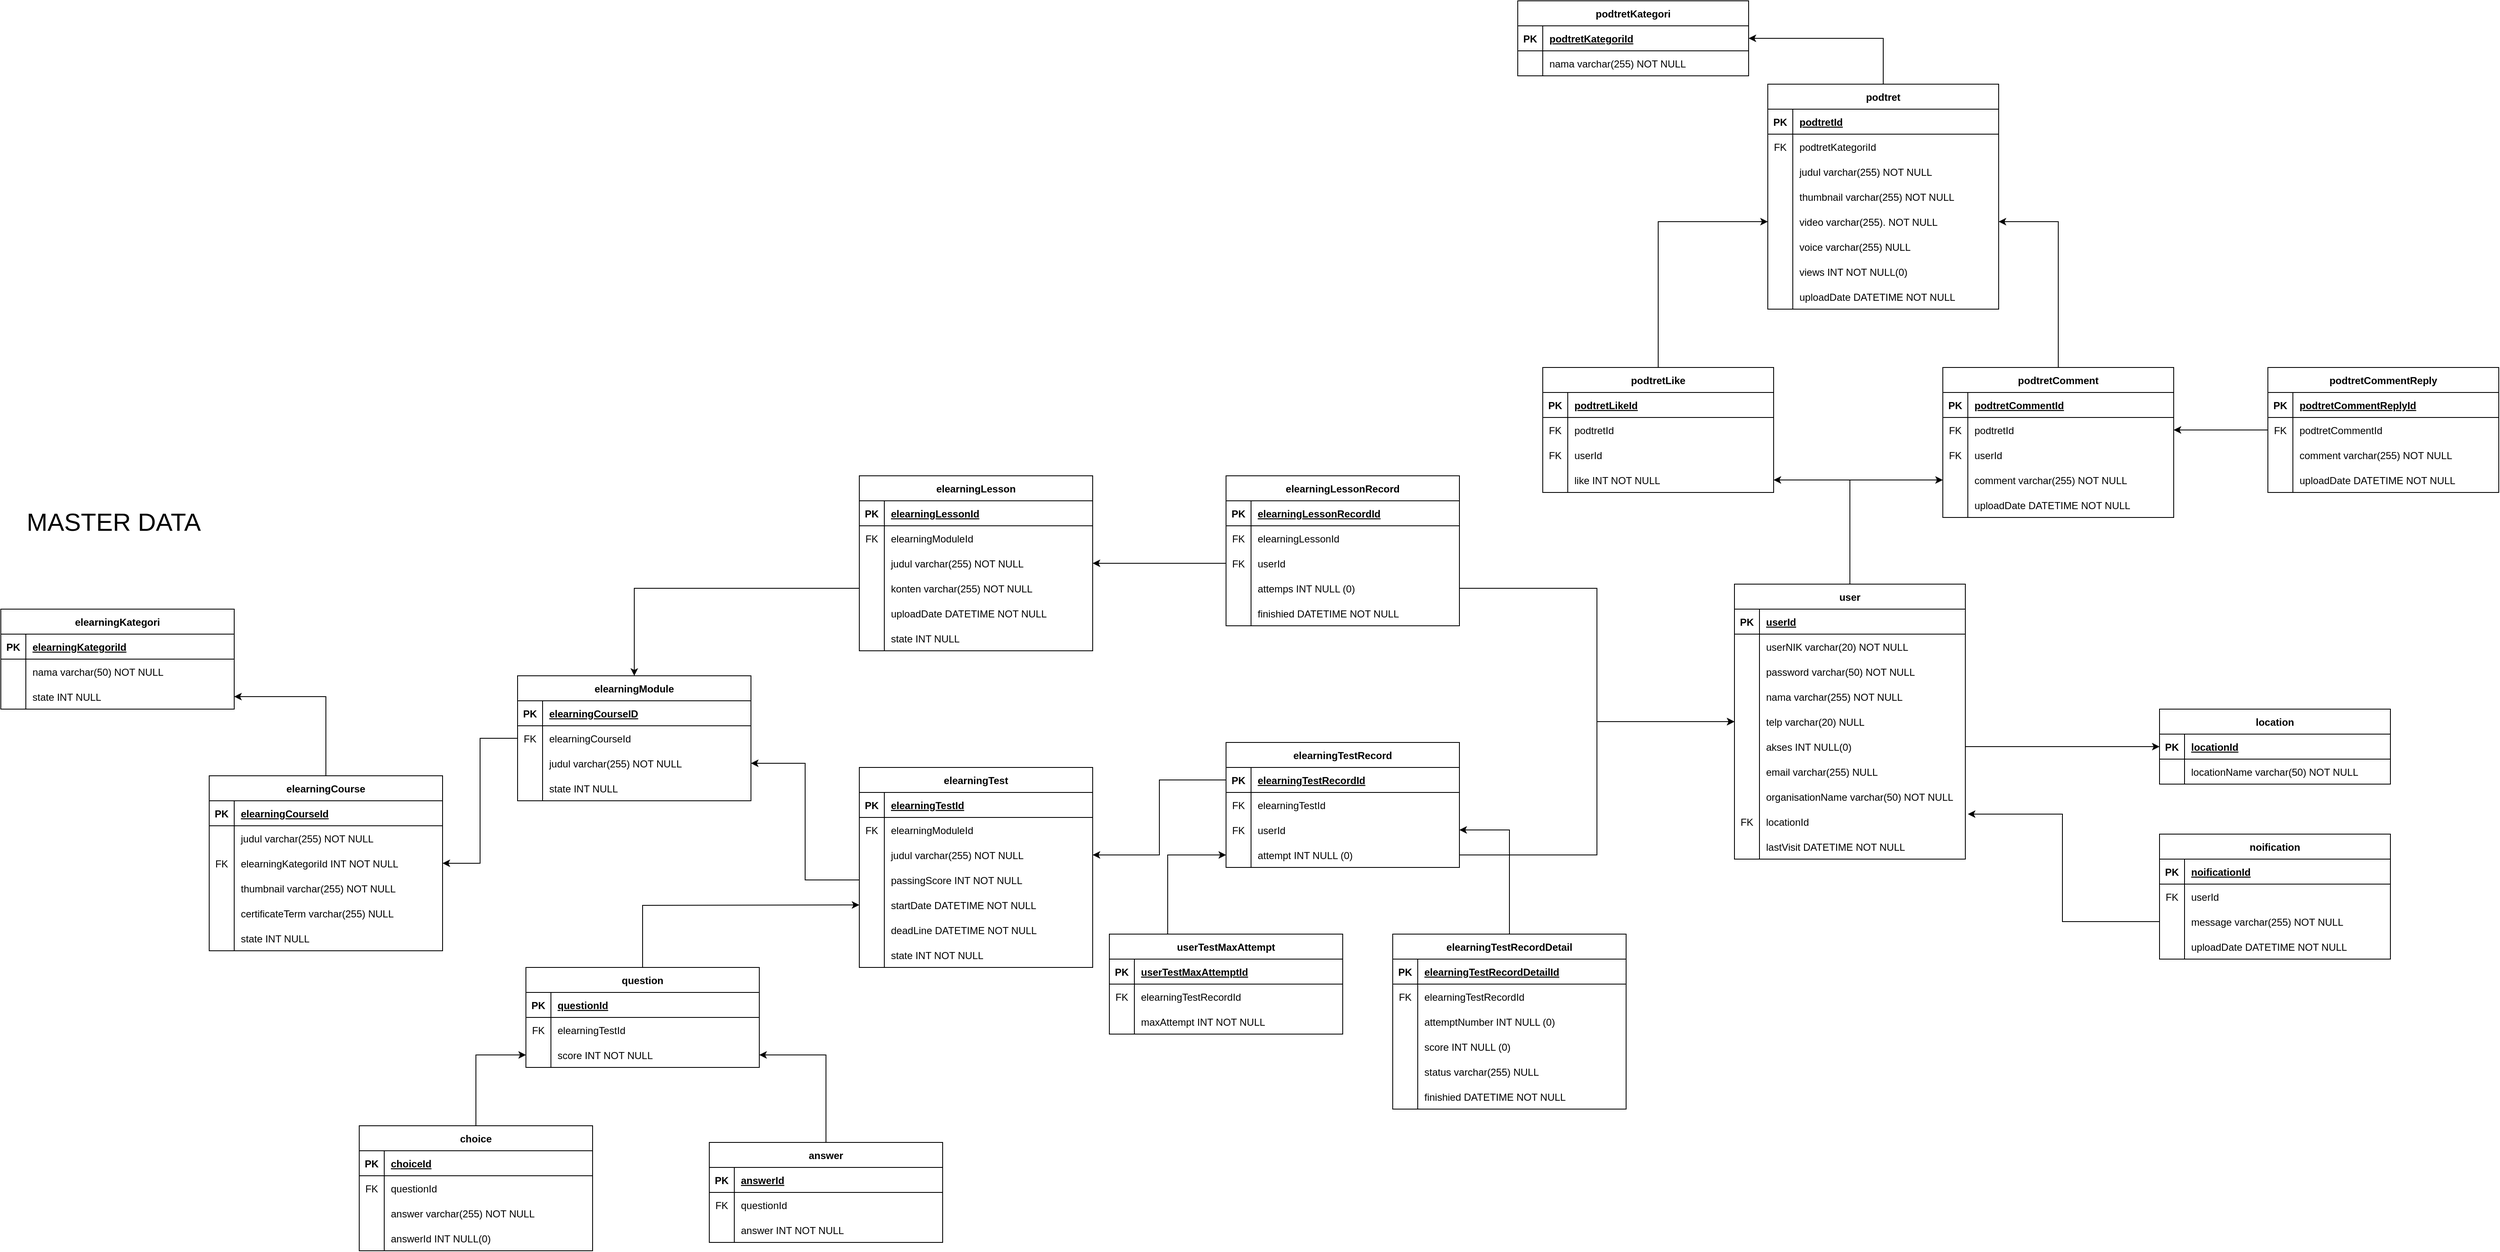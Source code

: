 <mxfile version="20.8.11" type="device"><diagram id="VH4XzGJ4UK2KeiPxY9Gd" name="Page-1"><mxGraphModel dx="1230" dy="1894" grid="1" gridSize="10" guides="1" tooltips="1" connect="1" arrows="1" fold="1" page="1" pageScale="1" pageWidth="850" pageHeight="1100" math="0" shadow="0"><root><mxCell id="0"/><mxCell id="1" parent="0"/><mxCell id="sPml5uD9jWHY6Ige1DEB-238" style="edgeStyle=orthogonalEdgeStyle;rounded=0;orthogonalLoop=1;jettySize=auto;html=1;exitX=0.5;exitY=0;exitDx=0;exitDy=0;entryX=1;entryY=0.5;entryDx=0;entryDy=0;startArrow=none;startFill=0;endArrow=classic;endFill=1;" parent="1" source="6iIXsMaGFZCWzicdd3MA-1" target="sPml5uD9jWHY6Ige1DEB-234" edge="1"><mxGeometry relative="1" as="geometry"/></mxCell><mxCell id="sPml5uD9jWHY6Ige1DEB-254" style="edgeStyle=orthogonalEdgeStyle;rounded=0;orthogonalLoop=1;jettySize=auto;html=1;exitX=0.5;exitY=0;exitDx=0;exitDy=0;entryX=0;entryY=0.5;entryDx=0;entryDy=0;startArrow=none;startFill=0;endArrow=classic;endFill=1;" parent="1" source="6iIXsMaGFZCWzicdd3MA-1" target="sPml5uD9jWHY6Ige1DEB-250" edge="1"><mxGeometry relative="1" as="geometry"/></mxCell><mxCell id="6iIXsMaGFZCWzicdd3MA-1" value="user" style="shape=table;startSize=30;container=1;collapsible=1;childLayout=tableLayout;fixedRows=1;rowLines=0;fontStyle=1;align=center;resizeLast=1;" parent="1" vertex="1"><mxGeometry x="2310" y="-350" width="277" height="330" as="geometry"/></mxCell><mxCell id="6iIXsMaGFZCWzicdd3MA-2" value="" style="shape=tableRow;horizontal=0;startSize=0;swimlaneHead=0;swimlaneBody=0;fillColor=none;collapsible=0;dropTarget=0;points=[[0,0.5],[1,0.5]];portConstraint=eastwest;top=0;left=0;right=0;bottom=1;" parent="6iIXsMaGFZCWzicdd3MA-1" vertex="1"><mxGeometry y="30" width="277" height="30" as="geometry"/></mxCell><mxCell id="6iIXsMaGFZCWzicdd3MA-3" value="PK" style="shape=partialRectangle;connectable=0;fillColor=none;top=0;left=0;bottom=0;right=0;fontStyle=1;overflow=hidden;" parent="6iIXsMaGFZCWzicdd3MA-2" vertex="1"><mxGeometry width="30" height="30" as="geometry"><mxRectangle width="30" height="30" as="alternateBounds"/></mxGeometry></mxCell><mxCell id="6iIXsMaGFZCWzicdd3MA-4" value="userId" style="shape=partialRectangle;connectable=0;fillColor=none;top=0;left=0;bottom=0;right=0;align=left;spacingLeft=6;fontStyle=5;overflow=hidden;" parent="6iIXsMaGFZCWzicdd3MA-2" vertex="1"><mxGeometry x="30" width="247" height="30" as="geometry"><mxRectangle width="247" height="30" as="alternateBounds"/></mxGeometry></mxCell><mxCell id="6iIXsMaGFZCWzicdd3MA-5" value="" style="shape=tableRow;horizontal=0;startSize=0;swimlaneHead=0;swimlaneBody=0;fillColor=none;collapsible=0;dropTarget=0;points=[[0,0.5],[1,0.5]];portConstraint=eastwest;top=0;left=0;right=0;bottom=0;" parent="6iIXsMaGFZCWzicdd3MA-1" vertex="1"><mxGeometry y="60" width="277" height="30" as="geometry"/></mxCell><mxCell id="6iIXsMaGFZCWzicdd3MA-6" value="" style="shape=partialRectangle;connectable=0;fillColor=none;top=0;left=0;bottom=0;right=0;editable=1;overflow=hidden;" parent="6iIXsMaGFZCWzicdd3MA-5" vertex="1"><mxGeometry width="30" height="30" as="geometry"><mxRectangle width="30" height="30" as="alternateBounds"/></mxGeometry></mxCell><mxCell id="6iIXsMaGFZCWzicdd3MA-7" value="userNIK varchar(20) NOT NULL" style="shape=partialRectangle;connectable=0;fillColor=none;top=0;left=0;bottom=0;right=0;align=left;spacingLeft=6;overflow=hidden;" parent="6iIXsMaGFZCWzicdd3MA-5" vertex="1"><mxGeometry x="30" width="247" height="30" as="geometry"><mxRectangle width="247" height="30" as="alternateBounds"/></mxGeometry></mxCell><mxCell id="6iIXsMaGFZCWzicdd3MA-8" value="" style="shape=tableRow;horizontal=0;startSize=0;swimlaneHead=0;swimlaneBody=0;fillColor=none;collapsible=0;dropTarget=0;points=[[0,0.5],[1,0.5]];portConstraint=eastwest;top=0;left=0;right=0;bottom=0;" parent="6iIXsMaGFZCWzicdd3MA-1" vertex="1"><mxGeometry y="90" width="277" height="30" as="geometry"/></mxCell><mxCell id="6iIXsMaGFZCWzicdd3MA-9" value="" style="shape=partialRectangle;connectable=0;fillColor=none;top=0;left=0;bottom=0;right=0;editable=1;overflow=hidden;" parent="6iIXsMaGFZCWzicdd3MA-8" vertex="1"><mxGeometry width="30" height="30" as="geometry"><mxRectangle width="30" height="30" as="alternateBounds"/></mxGeometry></mxCell><mxCell id="6iIXsMaGFZCWzicdd3MA-10" value="password varchar(50) NOT NULL" style="shape=partialRectangle;connectable=0;fillColor=none;top=0;left=0;bottom=0;right=0;align=left;spacingLeft=6;overflow=hidden;" parent="6iIXsMaGFZCWzicdd3MA-8" vertex="1"><mxGeometry x="30" width="247" height="30" as="geometry"><mxRectangle width="247" height="30" as="alternateBounds"/></mxGeometry></mxCell><mxCell id="6iIXsMaGFZCWzicdd3MA-11" value="" style="shape=tableRow;horizontal=0;startSize=0;swimlaneHead=0;swimlaneBody=0;fillColor=none;collapsible=0;dropTarget=0;points=[[0,0.5],[1,0.5]];portConstraint=eastwest;top=0;left=0;right=0;bottom=0;" parent="6iIXsMaGFZCWzicdd3MA-1" vertex="1"><mxGeometry y="120" width="277" height="30" as="geometry"/></mxCell><mxCell id="6iIXsMaGFZCWzicdd3MA-12" value="" style="shape=partialRectangle;connectable=0;fillColor=none;top=0;left=0;bottom=0;right=0;editable=1;overflow=hidden;" parent="6iIXsMaGFZCWzicdd3MA-11" vertex="1"><mxGeometry width="30" height="30" as="geometry"><mxRectangle width="30" height="30" as="alternateBounds"/></mxGeometry></mxCell><mxCell id="6iIXsMaGFZCWzicdd3MA-13" value="nama varchar(255) NOT NULL" style="shape=partialRectangle;connectable=0;fillColor=none;top=0;left=0;bottom=0;right=0;align=left;spacingLeft=6;overflow=hidden;" parent="6iIXsMaGFZCWzicdd3MA-11" vertex="1"><mxGeometry x="30" width="247" height="30" as="geometry"><mxRectangle width="247" height="30" as="alternateBounds"/></mxGeometry></mxCell><mxCell id="6iIXsMaGFZCWzicdd3MA-14" value="" style="shape=tableRow;horizontal=0;startSize=0;swimlaneHead=0;swimlaneBody=0;fillColor=none;collapsible=0;dropTarget=0;points=[[0,0.5],[1,0.5]];portConstraint=eastwest;top=0;left=0;right=0;bottom=0;" parent="6iIXsMaGFZCWzicdd3MA-1" vertex="1"><mxGeometry y="150" width="277" height="30" as="geometry"/></mxCell><mxCell id="6iIXsMaGFZCWzicdd3MA-15" value="" style="shape=partialRectangle;connectable=0;fillColor=none;top=0;left=0;bottom=0;right=0;editable=1;overflow=hidden;" parent="6iIXsMaGFZCWzicdd3MA-14" vertex="1"><mxGeometry width="30" height="30" as="geometry"><mxRectangle width="30" height="30" as="alternateBounds"/></mxGeometry></mxCell><mxCell id="6iIXsMaGFZCWzicdd3MA-16" value="telp varchar(20) NULL" style="shape=partialRectangle;connectable=0;fillColor=none;top=0;left=0;bottom=0;right=0;align=left;spacingLeft=6;overflow=hidden;" parent="6iIXsMaGFZCWzicdd3MA-14" vertex="1"><mxGeometry x="30" width="247" height="30" as="geometry"><mxRectangle width="247" height="30" as="alternateBounds"/></mxGeometry></mxCell><mxCell id="6iIXsMaGFZCWzicdd3MA-17" value="" style="shape=tableRow;horizontal=0;startSize=0;swimlaneHead=0;swimlaneBody=0;fillColor=none;collapsible=0;dropTarget=0;points=[[0,0.5],[1,0.5]];portConstraint=eastwest;top=0;left=0;right=0;bottom=0;" parent="6iIXsMaGFZCWzicdd3MA-1" vertex="1"><mxGeometry y="180" width="277" height="30" as="geometry"/></mxCell><mxCell id="6iIXsMaGFZCWzicdd3MA-18" value="" style="shape=partialRectangle;connectable=0;fillColor=none;top=0;left=0;bottom=0;right=0;editable=1;overflow=hidden;" parent="6iIXsMaGFZCWzicdd3MA-17" vertex="1"><mxGeometry width="30" height="30" as="geometry"><mxRectangle width="30" height="30" as="alternateBounds"/></mxGeometry></mxCell><mxCell id="6iIXsMaGFZCWzicdd3MA-19" value="akses INT NULL(0)" style="shape=partialRectangle;connectable=0;fillColor=none;top=0;left=0;bottom=0;right=0;align=left;spacingLeft=6;overflow=hidden;" parent="6iIXsMaGFZCWzicdd3MA-17" vertex="1"><mxGeometry x="30" width="247" height="30" as="geometry"><mxRectangle width="247" height="30" as="alternateBounds"/></mxGeometry></mxCell><mxCell id="6iIXsMaGFZCWzicdd3MA-20" value="" style="shape=tableRow;horizontal=0;startSize=0;swimlaneHead=0;swimlaneBody=0;fillColor=none;collapsible=0;dropTarget=0;points=[[0,0.5],[1,0.5]];portConstraint=eastwest;top=0;left=0;right=0;bottom=0;" parent="6iIXsMaGFZCWzicdd3MA-1" vertex="1"><mxGeometry y="210" width="277" height="30" as="geometry"/></mxCell><mxCell id="6iIXsMaGFZCWzicdd3MA-21" value="" style="shape=partialRectangle;connectable=0;fillColor=none;top=0;left=0;bottom=0;right=0;editable=1;overflow=hidden;" parent="6iIXsMaGFZCWzicdd3MA-20" vertex="1"><mxGeometry width="30" height="30" as="geometry"><mxRectangle width="30" height="30" as="alternateBounds"/></mxGeometry></mxCell><mxCell id="6iIXsMaGFZCWzicdd3MA-22" value="email varchar(255) NULL" style="shape=partialRectangle;connectable=0;fillColor=none;top=0;left=0;bottom=0;right=0;align=left;spacingLeft=6;overflow=hidden;" parent="6iIXsMaGFZCWzicdd3MA-20" vertex="1"><mxGeometry x="30" width="247" height="30" as="geometry"><mxRectangle width="247" height="30" as="alternateBounds"/></mxGeometry></mxCell><mxCell id="6iIXsMaGFZCWzicdd3MA-23" value="" style="shape=tableRow;horizontal=0;startSize=0;swimlaneHead=0;swimlaneBody=0;fillColor=none;collapsible=0;dropTarget=0;points=[[0,0.5],[1,0.5]];portConstraint=eastwest;top=0;left=0;right=0;bottom=0;" parent="6iIXsMaGFZCWzicdd3MA-1" vertex="1"><mxGeometry y="240" width="277" height="30" as="geometry"/></mxCell><mxCell id="6iIXsMaGFZCWzicdd3MA-24" value="" style="shape=partialRectangle;connectable=0;fillColor=none;top=0;left=0;bottom=0;right=0;editable=1;overflow=hidden;" parent="6iIXsMaGFZCWzicdd3MA-23" vertex="1"><mxGeometry width="30" height="30" as="geometry"><mxRectangle width="30" height="30" as="alternateBounds"/></mxGeometry></mxCell><mxCell id="6iIXsMaGFZCWzicdd3MA-25" value="organisationName varchar(50) NOT NULL" style="shape=partialRectangle;connectable=0;fillColor=none;top=0;left=0;bottom=0;right=0;align=left;spacingLeft=6;overflow=hidden;" parent="6iIXsMaGFZCWzicdd3MA-23" vertex="1"><mxGeometry x="30" width="247" height="30" as="geometry"><mxRectangle width="247" height="30" as="alternateBounds"/></mxGeometry></mxCell><mxCell id="6iIXsMaGFZCWzicdd3MA-26" value="" style="shape=tableRow;horizontal=0;startSize=0;swimlaneHead=0;swimlaneBody=0;fillColor=none;collapsible=0;dropTarget=0;points=[[0,0.5],[1,0.5]];portConstraint=eastwest;top=0;left=0;right=0;bottom=0;" parent="6iIXsMaGFZCWzicdd3MA-1" vertex="1"><mxGeometry y="270" width="277" height="30" as="geometry"/></mxCell><mxCell id="6iIXsMaGFZCWzicdd3MA-27" value="FK" style="shape=partialRectangle;connectable=0;fillColor=none;top=0;left=0;bottom=0;right=0;editable=1;overflow=hidden;" parent="6iIXsMaGFZCWzicdd3MA-26" vertex="1"><mxGeometry width="30" height="30" as="geometry"><mxRectangle width="30" height="30" as="alternateBounds"/></mxGeometry></mxCell><mxCell id="6iIXsMaGFZCWzicdd3MA-28" value="locationId" style="shape=partialRectangle;connectable=0;fillColor=none;top=0;left=0;bottom=0;right=0;align=left;spacingLeft=6;overflow=hidden;" parent="6iIXsMaGFZCWzicdd3MA-26" vertex="1"><mxGeometry x="30" width="247" height="30" as="geometry"><mxRectangle width="247" height="30" as="alternateBounds"/></mxGeometry></mxCell><mxCell id="6iIXsMaGFZCWzicdd3MA-67" value="" style="shape=tableRow;horizontal=0;startSize=0;swimlaneHead=0;swimlaneBody=0;fillColor=none;collapsible=0;dropTarget=0;points=[[0,0.5],[1,0.5]];portConstraint=eastwest;top=0;left=0;right=0;bottom=0;" parent="6iIXsMaGFZCWzicdd3MA-1" vertex="1"><mxGeometry y="300" width="277" height="30" as="geometry"/></mxCell><mxCell id="6iIXsMaGFZCWzicdd3MA-68" value="" style="shape=partialRectangle;connectable=0;fillColor=none;top=0;left=0;bottom=0;right=0;editable=1;overflow=hidden;" parent="6iIXsMaGFZCWzicdd3MA-67" vertex="1"><mxGeometry width="30" height="30" as="geometry"><mxRectangle width="30" height="30" as="alternateBounds"/></mxGeometry></mxCell><mxCell id="6iIXsMaGFZCWzicdd3MA-69" value="lastVisit DATETIME NOT NULL" style="shape=partialRectangle;connectable=0;fillColor=none;top=0;left=0;bottom=0;right=0;align=left;spacingLeft=6;overflow=hidden;" parent="6iIXsMaGFZCWzicdd3MA-67" vertex="1"><mxGeometry x="30" width="247" height="30" as="geometry"><mxRectangle width="247" height="30" as="alternateBounds"/></mxGeometry></mxCell><mxCell id="6iIXsMaGFZCWzicdd3MA-38" value="&lt;font style=&quot;font-size: 30px;&quot;&gt;MASTER DATA&lt;/font&gt;" style="text;html=1;align=center;verticalAlign=middle;resizable=0;points=[];autosize=1;strokeColor=none;fillColor=none;" parent="1" vertex="1"><mxGeometry x="250" y="-450" width="230" height="50" as="geometry"/></mxCell><mxCell id="6iIXsMaGFZCWzicdd3MA-133" value="" style="edgeStyle=orthogonalEdgeStyle;rounded=0;orthogonalLoop=1;jettySize=auto;html=1;fontSize=30;startArrow=classic;startFill=1;endArrow=none;endFill=0;" parent="1" source="6iIXsMaGFZCWzicdd3MA-39" target="6iIXsMaGFZCWzicdd3MA-117" edge="1"><mxGeometry relative="1" as="geometry"/></mxCell><mxCell id="6iIXsMaGFZCWzicdd3MA-39" value="elearningCourse" style="shape=table;startSize=30;container=1;collapsible=1;childLayout=tableLayout;fixedRows=1;rowLines=0;fontStyle=1;align=center;resizeLast=1;" parent="1" vertex="1"><mxGeometry x="480" y="-120" width="280" height="210" as="geometry"/></mxCell><mxCell id="6iIXsMaGFZCWzicdd3MA-40" value="" style="shape=tableRow;horizontal=0;startSize=0;swimlaneHead=0;swimlaneBody=0;fillColor=none;collapsible=0;dropTarget=0;points=[[0,0.5],[1,0.5]];portConstraint=eastwest;top=0;left=0;right=0;bottom=1;" parent="6iIXsMaGFZCWzicdd3MA-39" vertex="1"><mxGeometry y="30" width="280" height="30" as="geometry"/></mxCell><mxCell id="6iIXsMaGFZCWzicdd3MA-41" value="PK" style="shape=partialRectangle;connectable=0;fillColor=none;top=0;left=0;bottom=0;right=0;fontStyle=1;overflow=hidden;" parent="6iIXsMaGFZCWzicdd3MA-40" vertex="1"><mxGeometry width="30" height="30" as="geometry"><mxRectangle width="30" height="30" as="alternateBounds"/></mxGeometry></mxCell><mxCell id="6iIXsMaGFZCWzicdd3MA-42" value="elearningCourseId" style="shape=partialRectangle;connectable=0;fillColor=none;top=0;left=0;bottom=0;right=0;align=left;spacingLeft=6;fontStyle=5;overflow=hidden;" parent="6iIXsMaGFZCWzicdd3MA-40" vertex="1"><mxGeometry x="30" width="250" height="30" as="geometry"><mxRectangle width="250" height="30" as="alternateBounds"/></mxGeometry></mxCell><mxCell id="6iIXsMaGFZCWzicdd3MA-43" value="" style="shape=tableRow;horizontal=0;startSize=0;swimlaneHead=0;swimlaneBody=0;fillColor=none;collapsible=0;dropTarget=0;points=[[0,0.5],[1,0.5]];portConstraint=eastwest;top=0;left=0;right=0;bottom=0;" parent="6iIXsMaGFZCWzicdd3MA-39" vertex="1"><mxGeometry y="60" width="280" height="30" as="geometry"/></mxCell><mxCell id="6iIXsMaGFZCWzicdd3MA-44" value="" style="shape=partialRectangle;connectable=0;fillColor=none;top=0;left=0;bottom=0;right=0;editable=1;overflow=hidden;" parent="6iIXsMaGFZCWzicdd3MA-43" vertex="1"><mxGeometry width="30" height="30" as="geometry"><mxRectangle width="30" height="30" as="alternateBounds"/></mxGeometry></mxCell><mxCell id="6iIXsMaGFZCWzicdd3MA-45" value="judul varchar(255) NOT NULL" style="shape=partialRectangle;connectable=0;fillColor=none;top=0;left=0;bottom=0;right=0;align=left;spacingLeft=6;overflow=hidden;" parent="6iIXsMaGFZCWzicdd3MA-43" vertex="1"><mxGeometry x="30" width="250" height="30" as="geometry"><mxRectangle width="250" height="30" as="alternateBounds"/></mxGeometry></mxCell><mxCell id="6iIXsMaGFZCWzicdd3MA-46" value="" style="shape=tableRow;horizontal=0;startSize=0;swimlaneHead=0;swimlaneBody=0;fillColor=none;collapsible=0;dropTarget=0;points=[[0,0.5],[1,0.5]];portConstraint=eastwest;top=0;left=0;right=0;bottom=0;" parent="6iIXsMaGFZCWzicdd3MA-39" vertex="1"><mxGeometry y="90" width="280" height="30" as="geometry"/></mxCell><mxCell id="6iIXsMaGFZCWzicdd3MA-47" value="FK" style="shape=partialRectangle;connectable=0;fillColor=none;top=0;left=0;bottom=0;right=0;editable=1;overflow=hidden;" parent="6iIXsMaGFZCWzicdd3MA-46" vertex="1"><mxGeometry width="30" height="30" as="geometry"><mxRectangle width="30" height="30" as="alternateBounds"/></mxGeometry></mxCell><mxCell id="6iIXsMaGFZCWzicdd3MA-48" value="elearningKategoriId INT NOT NULL" style="shape=partialRectangle;connectable=0;fillColor=none;top=0;left=0;bottom=0;right=0;align=left;spacingLeft=6;overflow=hidden;" parent="6iIXsMaGFZCWzicdd3MA-46" vertex="1"><mxGeometry x="30" width="250" height="30" as="geometry"><mxRectangle width="250" height="30" as="alternateBounds"/></mxGeometry></mxCell><mxCell id="6iIXsMaGFZCWzicdd3MA-75" value="" style="shape=tableRow;horizontal=0;startSize=0;swimlaneHead=0;swimlaneBody=0;fillColor=none;collapsible=0;dropTarget=0;points=[[0,0.5],[1,0.5]];portConstraint=eastwest;top=0;left=0;right=0;bottom=0;" parent="6iIXsMaGFZCWzicdd3MA-39" vertex="1"><mxGeometry y="120" width="280" height="30" as="geometry"/></mxCell><mxCell id="6iIXsMaGFZCWzicdd3MA-76" value="" style="shape=partialRectangle;connectable=0;fillColor=none;top=0;left=0;bottom=0;right=0;editable=1;overflow=hidden;" parent="6iIXsMaGFZCWzicdd3MA-75" vertex="1"><mxGeometry width="30" height="30" as="geometry"><mxRectangle width="30" height="30" as="alternateBounds"/></mxGeometry></mxCell><mxCell id="6iIXsMaGFZCWzicdd3MA-77" value="thumbnail varchar(255) NOT NULL" style="shape=partialRectangle;connectable=0;fillColor=none;top=0;left=0;bottom=0;right=0;align=left;spacingLeft=6;overflow=hidden;" parent="6iIXsMaGFZCWzicdd3MA-75" vertex="1"><mxGeometry x="30" width="250" height="30" as="geometry"><mxRectangle width="250" height="30" as="alternateBounds"/></mxGeometry></mxCell><mxCell id="6iIXsMaGFZCWzicdd3MA-222" value="" style="shape=tableRow;horizontal=0;startSize=0;swimlaneHead=0;swimlaneBody=0;fillColor=none;collapsible=0;dropTarget=0;points=[[0,0.5],[1,0.5]];portConstraint=eastwest;top=0;left=0;right=0;bottom=0;" parent="6iIXsMaGFZCWzicdd3MA-39" vertex="1"><mxGeometry y="150" width="280" height="30" as="geometry"/></mxCell><mxCell id="6iIXsMaGFZCWzicdd3MA-223" value="" style="shape=partialRectangle;connectable=0;fillColor=none;top=0;left=0;bottom=0;right=0;editable=1;overflow=hidden;" parent="6iIXsMaGFZCWzicdd3MA-222" vertex="1"><mxGeometry width="30" height="30" as="geometry"><mxRectangle width="30" height="30" as="alternateBounds"/></mxGeometry></mxCell><mxCell id="6iIXsMaGFZCWzicdd3MA-224" value="certificateTerm varchar(255) NULL" style="shape=partialRectangle;connectable=0;fillColor=none;top=0;left=0;bottom=0;right=0;align=left;spacingLeft=6;overflow=hidden;" parent="6iIXsMaGFZCWzicdd3MA-222" vertex="1"><mxGeometry x="30" width="250" height="30" as="geometry"><mxRectangle width="250" height="30" as="alternateBounds"/></mxGeometry></mxCell><mxCell id="sPml5uD9jWHY6Ige1DEB-46" value="" style="shape=tableRow;horizontal=0;startSize=0;swimlaneHead=0;swimlaneBody=0;fillColor=none;collapsible=0;dropTarget=0;points=[[0,0.5],[1,0.5]];portConstraint=eastwest;top=0;left=0;right=0;bottom=0;" parent="6iIXsMaGFZCWzicdd3MA-39" vertex="1"><mxGeometry y="180" width="280" height="30" as="geometry"/></mxCell><mxCell id="sPml5uD9jWHY6Ige1DEB-47" value="" style="shape=partialRectangle;connectable=0;fillColor=none;top=0;left=0;bottom=0;right=0;editable=1;overflow=hidden;" parent="sPml5uD9jWHY6Ige1DEB-46" vertex="1"><mxGeometry width="30" height="30" as="geometry"><mxRectangle width="30" height="30" as="alternateBounds"/></mxGeometry></mxCell><mxCell id="sPml5uD9jWHY6Ige1DEB-48" value="state INT NULL" style="shape=partialRectangle;connectable=0;fillColor=none;top=0;left=0;bottom=0;right=0;align=left;spacingLeft=6;overflow=hidden;" parent="sPml5uD9jWHY6Ige1DEB-46" vertex="1"><mxGeometry x="30" width="250" height="30" as="geometry"><mxRectangle width="250" height="30" as="alternateBounds"/></mxGeometry></mxCell><mxCell id="sPml5uD9jWHY6Ige1DEB-60" style="edgeStyle=orthogonalEdgeStyle;rounded=0;orthogonalLoop=1;jettySize=auto;html=1;exitX=0.5;exitY=0;exitDx=0;exitDy=0;entryX=0;entryY=0.5;entryDx=0;entryDy=0;startArrow=classic;startFill=1;endArrow=none;endFill=0;" parent="1" source="6iIXsMaGFZCWzicdd3MA-117" target="6iIXsMaGFZCWzicdd3MA-160" edge="1"><mxGeometry relative="1" as="geometry"/></mxCell><mxCell id="6iIXsMaGFZCWzicdd3MA-117" value="elearningModule" style="shape=table;startSize=30;container=1;collapsible=1;childLayout=tableLayout;fixedRows=1;rowLines=0;fontStyle=1;align=center;resizeLast=1;" parent="1" vertex="1"><mxGeometry x="850" y="-240" width="280" height="150" as="geometry"/></mxCell><mxCell id="6iIXsMaGFZCWzicdd3MA-118" value="" style="shape=tableRow;horizontal=0;startSize=0;swimlaneHead=0;swimlaneBody=0;fillColor=none;collapsible=0;dropTarget=0;points=[[0,0.5],[1,0.5]];portConstraint=eastwest;top=0;left=0;right=0;bottom=1;" parent="6iIXsMaGFZCWzicdd3MA-117" vertex="1"><mxGeometry y="30" width="280" height="30" as="geometry"/></mxCell><mxCell id="6iIXsMaGFZCWzicdd3MA-119" value="PK" style="shape=partialRectangle;connectable=0;fillColor=none;top=0;left=0;bottom=0;right=0;fontStyle=1;overflow=hidden;" parent="6iIXsMaGFZCWzicdd3MA-118" vertex="1"><mxGeometry width="30" height="30" as="geometry"><mxRectangle width="30" height="30" as="alternateBounds"/></mxGeometry></mxCell><mxCell id="6iIXsMaGFZCWzicdd3MA-120" value="elearningCourseID" style="shape=partialRectangle;connectable=0;fillColor=none;top=0;left=0;bottom=0;right=0;align=left;spacingLeft=6;fontStyle=5;overflow=hidden;" parent="6iIXsMaGFZCWzicdd3MA-118" vertex="1"><mxGeometry x="30" width="250" height="30" as="geometry"><mxRectangle width="250" height="30" as="alternateBounds"/></mxGeometry></mxCell><mxCell id="6iIXsMaGFZCWzicdd3MA-121" value="" style="shape=tableRow;horizontal=0;startSize=0;swimlaneHead=0;swimlaneBody=0;fillColor=none;collapsible=0;dropTarget=0;points=[[0,0.5],[1,0.5]];portConstraint=eastwest;top=0;left=0;right=0;bottom=0;" parent="6iIXsMaGFZCWzicdd3MA-117" vertex="1"><mxGeometry y="60" width="280" height="30" as="geometry"/></mxCell><mxCell id="6iIXsMaGFZCWzicdd3MA-122" value="FK" style="shape=partialRectangle;connectable=0;fillColor=none;top=0;left=0;bottom=0;right=0;editable=1;overflow=hidden;" parent="6iIXsMaGFZCWzicdd3MA-121" vertex="1"><mxGeometry width="30" height="30" as="geometry"><mxRectangle width="30" height="30" as="alternateBounds"/></mxGeometry></mxCell><mxCell id="6iIXsMaGFZCWzicdd3MA-123" value="elearningCourseId" style="shape=partialRectangle;connectable=0;fillColor=none;top=0;left=0;bottom=0;right=0;align=left;spacingLeft=6;overflow=hidden;" parent="6iIXsMaGFZCWzicdd3MA-121" vertex="1"><mxGeometry x="30" width="250" height="30" as="geometry"><mxRectangle width="250" height="30" as="alternateBounds"/></mxGeometry></mxCell><mxCell id="6iIXsMaGFZCWzicdd3MA-124" value="" style="shape=tableRow;horizontal=0;startSize=0;swimlaneHead=0;swimlaneBody=0;fillColor=none;collapsible=0;dropTarget=0;points=[[0,0.5],[1,0.5]];portConstraint=eastwest;top=0;left=0;right=0;bottom=0;" parent="6iIXsMaGFZCWzicdd3MA-117" vertex="1"><mxGeometry y="90" width="280" height="30" as="geometry"/></mxCell><mxCell id="6iIXsMaGFZCWzicdd3MA-125" value="" style="shape=partialRectangle;connectable=0;fillColor=none;top=0;left=0;bottom=0;right=0;editable=1;overflow=hidden;" parent="6iIXsMaGFZCWzicdd3MA-124" vertex="1"><mxGeometry width="30" height="30" as="geometry"><mxRectangle width="30" height="30" as="alternateBounds"/></mxGeometry></mxCell><mxCell id="6iIXsMaGFZCWzicdd3MA-126" value="judul varchar(255) NOT NULL" style="shape=partialRectangle;connectable=0;fillColor=none;top=0;left=0;bottom=0;right=0;align=left;spacingLeft=6;overflow=hidden;" parent="6iIXsMaGFZCWzicdd3MA-124" vertex="1"><mxGeometry x="30" width="250" height="30" as="geometry"><mxRectangle width="250" height="30" as="alternateBounds"/></mxGeometry></mxCell><mxCell id="ArnVSpoaB1cYbswA8nHg-17" value="" style="shape=tableRow;horizontal=0;startSize=0;swimlaneHead=0;swimlaneBody=0;fillColor=none;collapsible=0;dropTarget=0;points=[[0,0.5],[1,0.5]];portConstraint=eastwest;top=0;left=0;right=0;bottom=0;" parent="6iIXsMaGFZCWzicdd3MA-117" vertex="1"><mxGeometry y="120" width="280" height="30" as="geometry"/></mxCell><mxCell id="ArnVSpoaB1cYbswA8nHg-18" value="" style="shape=partialRectangle;connectable=0;fillColor=none;top=0;left=0;bottom=0;right=0;editable=1;overflow=hidden;" parent="ArnVSpoaB1cYbswA8nHg-17" vertex="1"><mxGeometry width="30" height="30" as="geometry"><mxRectangle width="30" height="30" as="alternateBounds"/></mxGeometry></mxCell><mxCell id="ArnVSpoaB1cYbswA8nHg-19" value="state INT NULL" style="shape=partialRectangle;connectable=0;fillColor=none;top=0;left=0;bottom=0;right=0;align=left;spacingLeft=6;overflow=hidden;" parent="ArnVSpoaB1cYbswA8nHg-17" vertex="1"><mxGeometry x="30" width="250" height="30" as="geometry"><mxRectangle width="250" height="30" as="alternateBounds"/></mxGeometry></mxCell><mxCell id="6iIXsMaGFZCWzicdd3MA-150" value="elearningLesson" style="shape=table;startSize=30;container=1;collapsible=1;childLayout=tableLayout;fixedRows=1;rowLines=0;fontStyle=1;align=center;resizeLast=1;" parent="1" vertex="1"><mxGeometry x="1260" y="-480" width="280" height="210" as="geometry"/></mxCell><mxCell id="6iIXsMaGFZCWzicdd3MA-151" value="" style="shape=tableRow;horizontal=0;startSize=0;swimlaneHead=0;swimlaneBody=0;fillColor=none;collapsible=0;dropTarget=0;points=[[0,0.5],[1,0.5]];portConstraint=eastwest;top=0;left=0;right=0;bottom=1;" parent="6iIXsMaGFZCWzicdd3MA-150" vertex="1"><mxGeometry y="30" width="280" height="30" as="geometry"/></mxCell><mxCell id="6iIXsMaGFZCWzicdd3MA-152" value="PK" style="shape=partialRectangle;connectable=0;fillColor=none;top=0;left=0;bottom=0;right=0;fontStyle=1;overflow=hidden;" parent="6iIXsMaGFZCWzicdd3MA-151" vertex="1"><mxGeometry width="30" height="30" as="geometry"><mxRectangle width="30" height="30" as="alternateBounds"/></mxGeometry></mxCell><mxCell id="6iIXsMaGFZCWzicdd3MA-153" value="elearningLessonId" style="shape=partialRectangle;connectable=0;fillColor=none;top=0;left=0;bottom=0;right=0;align=left;spacingLeft=6;fontStyle=5;overflow=hidden;" parent="6iIXsMaGFZCWzicdd3MA-151" vertex="1"><mxGeometry x="30" width="250" height="30" as="geometry"><mxRectangle width="250" height="30" as="alternateBounds"/></mxGeometry></mxCell><mxCell id="6iIXsMaGFZCWzicdd3MA-154" value="" style="shape=tableRow;horizontal=0;startSize=0;swimlaneHead=0;swimlaneBody=0;fillColor=none;collapsible=0;dropTarget=0;points=[[0,0.5],[1,0.5]];portConstraint=eastwest;top=0;left=0;right=0;bottom=0;" parent="6iIXsMaGFZCWzicdd3MA-150" vertex="1"><mxGeometry y="60" width="280" height="30" as="geometry"/></mxCell><mxCell id="6iIXsMaGFZCWzicdd3MA-155" value="FK" style="shape=partialRectangle;connectable=0;fillColor=none;top=0;left=0;bottom=0;right=0;editable=1;overflow=hidden;" parent="6iIXsMaGFZCWzicdd3MA-154" vertex="1"><mxGeometry width="30" height="30" as="geometry"><mxRectangle width="30" height="30" as="alternateBounds"/></mxGeometry></mxCell><mxCell id="6iIXsMaGFZCWzicdd3MA-156" value="elearningModuleId" style="shape=partialRectangle;connectable=0;fillColor=none;top=0;left=0;bottom=0;right=0;align=left;spacingLeft=6;overflow=hidden;" parent="6iIXsMaGFZCWzicdd3MA-154" vertex="1"><mxGeometry x="30" width="250" height="30" as="geometry"><mxRectangle width="250" height="30" as="alternateBounds"/></mxGeometry></mxCell><mxCell id="6iIXsMaGFZCWzicdd3MA-157" value="" style="shape=tableRow;horizontal=0;startSize=0;swimlaneHead=0;swimlaneBody=0;fillColor=none;collapsible=0;dropTarget=0;points=[[0,0.5],[1,0.5]];portConstraint=eastwest;top=0;left=0;right=0;bottom=0;" parent="6iIXsMaGFZCWzicdd3MA-150" vertex="1"><mxGeometry y="90" width="280" height="30" as="geometry"/></mxCell><mxCell id="6iIXsMaGFZCWzicdd3MA-158" value="" style="shape=partialRectangle;connectable=0;fillColor=none;top=0;left=0;bottom=0;right=0;editable=1;overflow=hidden;" parent="6iIXsMaGFZCWzicdd3MA-157" vertex="1"><mxGeometry width="30" height="30" as="geometry"><mxRectangle width="30" height="30" as="alternateBounds"/></mxGeometry></mxCell><mxCell id="6iIXsMaGFZCWzicdd3MA-159" value="judul varchar(255) NOT NULL" style="shape=partialRectangle;connectable=0;fillColor=none;top=0;left=0;bottom=0;right=0;align=left;spacingLeft=6;overflow=hidden;" parent="6iIXsMaGFZCWzicdd3MA-157" vertex="1"><mxGeometry x="30" width="250" height="30" as="geometry"><mxRectangle width="250" height="30" as="alternateBounds"/></mxGeometry></mxCell><mxCell id="6iIXsMaGFZCWzicdd3MA-160" value="" style="shape=tableRow;horizontal=0;startSize=0;swimlaneHead=0;swimlaneBody=0;fillColor=none;collapsible=0;dropTarget=0;points=[[0,0.5],[1,0.5]];portConstraint=eastwest;top=0;left=0;right=0;bottom=0;" parent="6iIXsMaGFZCWzicdd3MA-150" vertex="1"><mxGeometry y="120" width="280" height="30" as="geometry"/></mxCell><mxCell id="6iIXsMaGFZCWzicdd3MA-161" value="" style="shape=partialRectangle;connectable=0;fillColor=none;top=0;left=0;bottom=0;right=0;editable=1;overflow=hidden;" parent="6iIXsMaGFZCWzicdd3MA-160" vertex="1"><mxGeometry width="30" height="30" as="geometry"><mxRectangle width="30" height="30" as="alternateBounds"/></mxGeometry></mxCell><mxCell id="6iIXsMaGFZCWzicdd3MA-162" value="konten varchar(255) NOT NULL" style="shape=partialRectangle;connectable=0;fillColor=none;top=0;left=0;bottom=0;right=0;align=left;spacingLeft=6;overflow=hidden;" parent="6iIXsMaGFZCWzicdd3MA-160" vertex="1"><mxGeometry x="30" width="250" height="30" as="geometry"><mxRectangle width="250" height="30" as="alternateBounds"/></mxGeometry></mxCell><mxCell id="JPKGP6M1OnwcX6Bhk4d6-43" value="" style="shape=tableRow;horizontal=0;startSize=0;swimlaneHead=0;swimlaneBody=0;fillColor=none;collapsible=0;dropTarget=0;points=[[0,0.5],[1,0.5]];portConstraint=eastwest;top=0;left=0;right=0;bottom=0;" parent="6iIXsMaGFZCWzicdd3MA-150" vertex="1"><mxGeometry y="150" width="280" height="30" as="geometry"/></mxCell><mxCell id="JPKGP6M1OnwcX6Bhk4d6-44" value="" style="shape=partialRectangle;connectable=0;fillColor=none;top=0;left=0;bottom=0;right=0;editable=1;overflow=hidden;" parent="JPKGP6M1OnwcX6Bhk4d6-43" vertex="1"><mxGeometry width="30" height="30" as="geometry"><mxRectangle width="30" height="30" as="alternateBounds"/></mxGeometry></mxCell><mxCell id="JPKGP6M1OnwcX6Bhk4d6-45" value="uploadDate DATETIME NOT NULL" style="shape=partialRectangle;connectable=0;fillColor=none;top=0;left=0;bottom=0;right=0;align=left;spacingLeft=6;overflow=hidden;" parent="JPKGP6M1OnwcX6Bhk4d6-43" vertex="1"><mxGeometry x="30" width="250" height="30" as="geometry"><mxRectangle width="250" height="30" as="alternateBounds"/></mxGeometry></mxCell><mxCell id="sPml5uD9jWHY6Ige1DEB-94" value="" style="shape=tableRow;horizontal=0;startSize=0;swimlaneHead=0;swimlaneBody=0;fillColor=none;collapsible=0;dropTarget=0;points=[[0,0.5],[1,0.5]];portConstraint=eastwest;top=0;left=0;right=0;bottom=0;" parent="6iIXsMaGFZCWzicdd3MA-150" vertex="1"><mxGeometry y="180" width="280" height="30" as="geometry"/></mxCell><mxCell id="sPml5uD9jWHY6Ige1DEB-95" value="" style="shape=partialRectangle;connectable=0;fillColor=none;top=0;left=0;bottom=0;right=0;editable=1;overflow=hidden;" parent="sPml5uD9jWHY6Ige1DEB-94" vertex="1"><mxGeometry width="30" height="30" as="geometry"><mxRectangle width="30" height="30" as="alternateBounds"/></mxGeometry></mxCell><mxCell id="sPml5uD9jWHY6Ige1DEB-96" value="state INT NULL" style="shape=partialRectangle;connectable=0;fillColor=none;top=0;left=0;bottom=0;right=0;align=left;spacingLeft=6;overflow=hidden;" parent="sPml5uD9jWHY6Ige1DEB-94" vertex="1"><mxGeometry x="30" width="250" height="30" as="geometry"><mxRectangle width="250" height="30" as="alternateBounds"/></mxGeometry></mxCell><mxCell id="6iIXsMaGFZCWzicdd3MA-250" value="elearningTestRecord" style="shape=table;startSize=30;container=1;collapsible=1;childLayout=tableLayout;fixedRows=1;rowLines=0;fontStyle=1;align=center;resizeLast=1;" parent="1" vertex="1"><mxGeometry x="1700" y="-160" width="280" height="150" as="geometry"/></mxCell><mxCell id="6iIXsMaGFZCWzicdd3MA-251" value="" style="shape=tableRow;horizontal=0;startSize=0;swimlaneHead=0;swimlaneBody=0;fillColor=none;collapsible=0;dropTarget=0;points=[[0,0.5],[1,0.5]];portConstraint=eastwest;top=0;left=0;right=0;bottom=1;" parent="6iIXsMaGFZCWzicdd3MA-250" vertex="1"><mxGeometry y="30" width="280" height="30" as="geometry"/></mxCell><mxCell id="6iIXsMaGFZCWzicdd3MA-252" value="PK" style="shape=partialRectangle;connectable=0;fillColor=none;top=0;left=0;bottom=0;right=0;fontStyle=1;overflow=hidden;" parent="6iIXsMaGFZCWzicdd3MA-251" vertex="1"><mxGeometry width="30" height="30" as="geometry"><mxRectangle width="30" height="30" as="alternateBounds"/></mxGeometry></mxCell><mxCell id="6iIXsMaGFZCWzicdd3MA-253" value="elearningTestRecordId" style="shape=partialRectangle;connectable=0;fillColor=none;top=0;left=0;bottom=0;right=0;align=left;spacingLeft=6;fontStyle=5;overflow=hidden;" parent="6iIXsMaGFZCWzicdd3MA-251" vertex="1"><mxGeometry x="30" width="250" height="30" as="geometry"><mxRectangle width="250" height="30" as="alternateBounds"/></mxGeometry></mxCell><mxCell id="6iIXsMaGFZCWzicdd3MA-254" value="" style="shape=tableRow;horizontal=0;startSize=0;swimlaneHead=0;swimlaneBody=0;fillColor=none;collapsible=0;dropTarget=0;points=[[0,0.5],[1,0.5]];portConstraint=eastwest;top=0;left=0;right=0;bottom=0;" parent="6iIXsMaGFZCWzicdd3MA-250" vertex="1"><mxGeometry y="60" width="280" height="30" as="geometry"/></mxCell><mxCell id="6iIXsMaGFZCWzicdd3MA-255" value="FK" style="shape=partialRectangle;connectable=0;fillColor=none;top=0;left=0;bottom=0;right=0;editable=1;overflow=hidden;" parent="6iIXsMaGFZCWzicdd3MA-254" vertex="1"><mxGeometry width="30" height="30" as="geometry"><mxRectangle width="30" height="30" as="alternateBounds"/></mxGeometry></mxCell><mxCell id="6iIXsMaGFZCWzicdd3MA-256" value="elearningTestId" style="shape=partialRectangle;connectable=0;fillColor=none;top=0;left=0;bottom=0;right=0;align=left;spacingLeft=6;overflow=hidden;" parent="6iIXsMaGFZCWzicdd3MA-254" vertex="1"><mxGeometry x="30" width="250" height="30" as="geometry"><mxRectangle width="250" height="30" as="alternateBounds"/></mxGeometry></mxCell><mxCell id="6iIXsMaGFZCWzicdd3MA-257" value="" style="shape=tableRow;horizontal=0;startSize=0;swimlaneHead=0;swimlaneBody=0;fillColor=none;collapsible=0;dropTarget=0;points=[[0,0.5],[1,0.5]];portConstraint=eastwest;top=0;left=0;right=0;bottom=0;" parent="6iIXsMaGFZCWzicdd3MA-250" vertex="1"><mxGeometry y="90" width="280" height="30" as="geometry"/></mxCell><mxCell id="6iIXsMaGFZCWzicdd3MA-258" value="FK" style="shape=partialRectangle;connectable=0;fillColor=none;top=0;left=0;bottom=0;right=0;editable=1;overflow=hidden;" parent="6iIXsMaGFZCWzicdd3MA-257" vertex="1"><mxGeometry width="30" height="30" as="geometry"><mxRectangle width="30" height="30" as="alternateBounds"/></mxGeometry></mxCell><mxCell id="6iIXsMaGFZCWzicdd3MA-259" value="userId" style="shape=partialRectangle;connectable=0;fillColor=none;top=0;left=0;bottom=0;right=0;align=left;spacingLeft=6;overflow=hidden;" parent="6iIXsMaGFZCWzicdd3MA-257" vertex="1"><mxGeometry x="30" width="250" height="30" as="geometry"><mxRectangle width="250" height="30" as="alternateBounds"/></mxGeometry></mxCell><mxCell id="6iIXsMaGFZCWzicdd3MA-260" value="" style="shape=tableRow;horizontal=0;startSize=0;swimlaneHead=0;swimlaneBody=0;fillColor=none;collapsible=0;dropTarget=0;points=[[0,0.5],[1,0.5]];portConstraint=eastwest;top=0;left=0;right=0;bottom=0;" parent="6iIXsMaGFZCWzicdd3MA-250" vertex="1"><mxGeometry y="120" width="280" height="30" as="geometry"/></mxCell><mxCell id="6iIXsMaGFZCWzicdd3MA-261" value="" style="shape=partialRectangle;connectable=0;fillColor=none;top=0;left=0;bottom=0;right=0;editable=1;overflow=hidden;" parent="6iIXsMaGFZCWzicdd3MA-260" vertex="1"><mxGeometry width="30" height="30" as="geometry"><mxRectangle width="30" height="30" as="alternateBounds"/></mxGeometry></mxCell><mxCell id="6iIXsMaGFZCWzicdd3MA-262" value="attempt INT NULL (0)" style="shape=partialRectangle;connectable=0;fillColor=none;top=0;left=0;bottom=0;right=0;align=left;spacingLeft=6;overflow=hidden;" parent="6iIXsMaGFZCWzicdd3MA-260" vertex="1"><mxGeometry x="30" width="250" height="30" as="geometry"><mxRectangle width="250" height="30" as="alternateBounds"/></mxGeometry></mxCell><mxCell id="6iIXsMaGFZCWzicdd3MA-273" style="edgeStyle=orthogonalEdgeStyle;rounded=0;orthogonalLoop=1;jettySize=auto;html=1;exitX=0;exitY=0.5;exitDx=0;exitDy=0;entryX=1;entryY=0.5;entryDx=0;entryDy=0;fontSize=30;endArrow=none;endFill=0;startArrow=classic;startFill=1;" parent="1" source="6iIXsMaGFZCWzicdd3MA-14" target="6iIXsMaGFZCWzicdd3MA-260" edge="1"><mxGeometry relative="1" as="geometry"/></mxCell><mxCell id="JPKGP6M1OnwcX6Bhk4d6-1" value="location" style="shape=table;startSize=30;container=1;collapsible=1;childLayout=tableLayout;fixedRows=1;rowLines=0;fontStyle=1;align=center;resizeLast=1;" parent="1" vertex="1"><mxGeometry x="2820" y="-200" width="277" height="90" as="geometry"/></mxCell><mxCell id="JPKGP6M1OnwcX6Bhk4d6-2" value="" style="shape=tableRow;horizontal=0;startSize=0;swimlaneHead=0;swimlaneBody=0;fillColor=none;collapsible=0;dropTarget=0;points=[[0,0.5],[1,0.5]];portConstraint=eastwest;top=0;left=0;right=0;bottom=1;" parent="JPKGP6M1OnwcX6Bhk4d6-1" vertex="1"><mxGeometry y="30" width="277" height="30" as="geometry"/></mxCell><mxCell id="JPKGP6M1OnwcX6Bhk4d6-3" value="PK" style="shape=partialRectangle;connectable=0;fillColor=none;top=0;left=0;bottom=0;right=0;fontStyle=1;overflow=hidden;" parent="JPKGP6M1OnwcX6Bhk4d6-2" vertex="1"><mxGeometry width="30" height="30" as="geometry"><mxRectangle width="30" height="30" as="alternateBounds"/></mxGeometry></mxCell><mxCell id="JPKGP6M1OnwcX6Bhk4d6-4" value="locationId" style="shape=partialRectangle;connectable=0;fillColor=none;top=0;left=0;bottom=0;right=0;align=left;spacingLeft=6;fontStyle=5;overflow=hidden;" parent="JPKGP6M1OnwcX6Bhk4d6-2" vertex="1"><mxGeometry x="30" width="247" height="30" as="geometry"><mxRectangle width="247" height="30" as="alternateBounds"/></mxGeometry></mxCell><mxCell id="JPKGP6M1OnwcX6Bhk4d6-5" value="" style="shape=tableRow;horizontal=0;startSize=0;swimlaneHead=0;swimlaneBody=0;fillColor=none;collapsible=0;dropTarget=0;points=[[0,0.5],[1,0.5]];portConstraint=eastwest;top=0;left=0;right=0;bottom=0;" parent="JPKGP6M1OnwcX6Bhk4d6-1" vertex="1"><mxGeometry y="60" width="277" height="30" as="geometry"/></mxCell><mxCell id="JPKGP6M1OnwcX6Bhk4d6-6" value="" style="shape=partialRectangle;connectable=0;fillColor=none;top=0;left=0;bottom=0;right=0;editable=1;overflow=hidden;" parent="JPKGP6M1OnwcX6Bhk4d6-5" vertex="1"><mxGeometry width="30" height="30" as="geometry"><mxRectangle width="30" height="30" as="alternateBounds"/></mxGeometry></mxCell><mxCell id="JPKGP6M1OnwcX6Bhk4d6-7" value="locationName varchar(50) NOT NULL" style="shape=partialRectangle;connectable=0;fillColor=none;top=0;left=0;bottom=0;right=0;align=left;spacingLeft=6;overflow=hidden;" parent="JPKGP6M1OnwcX6Bhk4d6-5" vertex="1"><mxGeometry x="30" width="247" height="30" as="geometry"><mxRectangle width="247" height="30" as="alternateBounds"/></mxGeometry></mxCell><mxCell id="JPKGP6M1OnwcX6Bhk4d6-33" style="edgeStyle=orthogonalEdgeStyle;rounded=0;orthogonalLoop=1;jettySize=auto;html=1;exitX=0;exitY=0.5;exitDx=0;exitDy=0;entryX=1;entryY=0.5;entryDx=0;entryDy=0;endArrow=none;endFill=0;startArrow=classic;startFill=1;" parent="1" source="JPKGP6M1OnwcX6Bhk4d6-2" target="6iIXsMaGFZCWzicdd3MA-17" edge="1"><mxGeometry relative="1" as="geometry"/></mxCell><mxCell id="JPKGP6M1OnwcX6Bhk4d6-46" value="elearningTest" style="shape=table;startSize=30;container=1;collapsible=1;childLayout=tableLayout;fixedRows=1;rowLines=0;fontStyle=1;align=center;resizeLast=1;" parent="1" vertex="1"><mxGeometry x="1260" y="-130" width="280" height="240" as="geometry"/></mxCell><mxCell id="JPKGP6M1OnwcX6Bhk4d6-47" value="" style="shape=tableRow;horizontal=0;startSize=0;swimlaneHead=0;swimlaneBody=0;fillColor=none;collapsible=0;dropTarget=0;points=[[0,0.5],[1,0.5]];portConstraint=eastwest;top=0;left=0;right=0;bottom=1;" parent="JPKGP6M1OnwcX6Bhk4d6-46" vertex="1"><mxGeometry y="30" width="280" height="30" as="geometry"/></mxCell><mxCell id="JPKGP6M1OnwcX6Bhk4d6-48" value="PK" style="shape=partialRectangle;connectable=0;fillColor=none;top=0;left=0;bottom=0;right=0;fontStyle=1;overflow=hidden;" parent="JPKGP6M1OnwcX6Bhk4d6-47" vertex="1"><mxGeometry width="30" height="30" as="geometry"><mxRectangle width="30" height="30" as="alternateBounds"/></mxGeometry></mxCell><mxCell id="JPKGP6M1OnwcX6Bhk4d6-49" value="elearningTestId" style="shape=partialRectangle;connectable=0;fillColor=none;top=0;left=0;bottom=0;right=0;align=left;spacingLeft=6;fontStyle=5;overflow=hidden;" parent="JPKGP6M1OnwcX6Bhk4d6-47" vertex="1"><mxGeometry x="30" width="250" height="30" as="geometry"><mxRectangle width="250" height="30" as="alternateBounds"/></mxGeometry></mxCell><mxCell id="JPKGP6M1OnwcX6Bhk4d6-50" value="" style="shape=tableRow;horizontal=0;startSize=0;swimlaneHead=0;swimlaneBody=0;fillColor=none;collapsible=0;dropTarget=0;points=[[0,0.5],[1,0.5]];portConstraint=eastwest;top=0;left=0;right=0;bottom=0;" parent="JPKGP6M1OnwcX6Bhk4d6-46" vertex="1"><mxGeometry y="60" width="280" height="30" as="geometry"/></mxCell><mxCell id="JPKGP6M1OnwcX6Bhk4d6-51" value="FK" style="shape=partialRectangle;connectable=0;fillColor=none;top=0;left=0;bottom=0;right=0;editable=1;overflow=hidden;" parent="JPKGP6M1OnwcX6Bhk4d6-50" vertex="1"><mxGeometry width="30" height="30" as="geometry"><mxRectangle width="30" height="30" as="alternateBounds"/></mxGeometry></mxCell><mxCell id="JPKGP6M1OnwcX6Bhk4d6-52" value="elearningModuleId" style="shape=partialRectangle;connectable=0;fillColor=none;top=0;left=0;bottom=0;right=0;align=left;spacingLeft=6;overflow=hidden;" parent="JPKGP6M1OnwcX6Bhk4d6-50" vertex="1"><mxGeometry x="30" width="250" height="30" as="geometry"><mxRectangle width="250" height="30" as="alternateBounds"/></mxGeometry></mxCell><mxCell id="JPKGP6M1OnwcX6Bhk4d6-53" value="" style="shape=tableRow;horizontal=0;startSize=0;swimlaneHead=0;swimlaneBody=0;fillColor=none;collapsible=0;dropTarget=0;points=[[0,0.5],[1,0.5]];portConstraint=eastwest;top=0;left=0;right=0;bottom=0;" parent="JPKGP6M1OnwcX6Bhk4d6-46" vertex="1"><mxGeometry y="90" width="280" height="30" as="geometry"/></mxCell><mxCell id="JPKGP6M1OnwcX6Bhk4d6-54" value="" style="shape=partialRectangle;connectable=0;fillColor=none;top=0;left=0;bottom=0;right=0;editable=1;overflow=hidden;" parent="JPKGP6M1OnwcX6Bhk4d6-53" vertex="1"><mxGeometry width="30" height="30" as="geometry"><mxRectangle width="30" height="30" as="alternateBounds"/></mxGeometry></mxCell><mxCell id="JPKGP6M1OnwcX6Bhk4d6-55" value="judul varchar(255) NOT NULL" style="shape=partialRectangle;connectable=0;fillColor=none;top=0;left=0;bottom=0;right=0;align=left;spacingLeft=6;overflow=hidden;" parent="JPKGP6M1OnwcX6Bhk4d6-53" vertex="1"><mxGeometry x="30" width="250" height="30" as="geometry"><mxRectangle width="250" height="30" as="alternateBounds"/></mxGeometry></mxCell><mxCell id="JPKGP6M1OnwcX6Bhk4d6-59" value="" style="shape=tableRow;horizontal=0;startSize=0;swimlaneHead=0;swimlaneBody=0;fillColor=none;collapsible=0;dropTarget=0;points=[[0,0.5],[1,0.5]];portConstraint=eastwest;top=0;left=0;right=0;bottom=0;" parent="JPKGP6M1OnwcX6Bhk4d6-46" vertex="1"><mxGeometry y="120" width="280" height="30" as="geometry"/></mxCell><mxCell id="JPKGP6M1OnwcX6Bhk4d6-60" value="" style="shape=partialRectangle;connectable=0;fillColor=none;top=0;left=0;bottom=0;right=0;editable=1;overflow=hidden;" parent="JPKGP6M1OnwcX6Bhk4d6-59" vertex="1"><mxGeometry width="30" height="30" as="geometry"><mxRectangle width="30" height="30" as="alternateBounds"/></mxGeometry></mxCell><mxCell id="JPKGP6M1OnwcX6Bhk4d6-61" value="passingScore INT NOT NULL" style="shape=partialRectangle;connectable=0;fillColor=none;top=0;left=0;bottom=0;right=0;align=left;spacingLeft=6;overflow=hidden;" parent="JPKGP6M1OnwcX6Bhk4d6-59" vertex="1"><mxGeometry x="30" width="250" height="30" as="geometry"><mxRectangle width="250" height="30" as="alternateBounds"/></mxGeometry></mxCell><mxCell id="sPml5uD9jWHY6Ige1DEB-52" value="" style="shape=tableRow;horizontal=0;startSize=0;swimlaneHead=0;swimlaneBody=0;fillColor=none;collapsible=0;dropTarget=0;points=[[0,0.5],[1,0.5]];portConstraint=eastwest;top=0;left=0;right=0;bottom=0;" parent="JPKGP6M1OnwcX6Bhk4d6-46" vertex="1"><mxGeometry y="150" width="280" height="30" as="geometry"/></mxCell><mxCell id="sPml5uD9jWHY6Ige1DEB-53" value="" style="shape=partialRectangle;connectable=0;fillColor=none;top=0;left=0;bottom=0;right=0;editable=1;overflow=hidden;" parent="sPml5uD9jWHY6Ige1DEB-52" vertex="1"><mxGeometry width="30" height="30" as="geometry"><mxRectangle width="30" height="30" as="alternateBounds"/></mxGeometry></mxCell><mxCell id="sPml5uD9jWHY6Ige1DEB-54" value="startDate DATETIME NOT NULL" style="shape=partialRectangle;connectable=0;fillColor=none;top=0;left=0;bottom=0;right=0;align=left;spacingLeft=6;overflow=hidden;" parent="sPml5uD9jWHY6Ige1DEB-52" vertex="1"><mxGeometry x="30" width="250" height="30" as="geometry"><mxRectangle width="250" height="30" as="alternateBounds"/></mxGeometry></mxCell><mxCell id="sPml5uD9jWHY6Ige1DEB-97" value="" style="shape=tableRow;horizontal=0;startSize=0;swimlaneHead=0;swimlaneBody=0;fillColor=none;collapsible=0;dropTarget=0;points=[[0,0.5],[1,0.5]];portConstraint=eastwest;top=0;left=0;right=0;bottom=0;" parent="JPKGP6M1OnwcX6Bhk4d6-46" vertex="1"><mxGeometry y="180" width="280" height="30" as="geometry"/></mxCell><mxCell id="sPml5uD9jWHY6Ige1DEB-98" value="" style="shape=partialRectangle;connectable=0;fillColor=none;top=0;left=0;bottom=0;right=0;editable=1;overflow=hidden;" parent="sPml5uD9jWHY6Ige1DEB-97" vertex="1"><mxGeometry width="30" height="30" as="geometry"><mxRectangle width="30" height="30" as="alternateBounds"/></mxGeometry></mxCell><mxCell id="sPml5uD9jWHY6Ige1DEB-99" value="deadLine DATETIME NOT NULL" style="shape=partialRectangle;connectable=0;fillColor=none;top=0;left=0;bottom=0;right=0;align=left;spacingLeft=6;overflow=hidden;" parent="sPml5uD9jWHY6Ige1DEB-97" vertex="1"><mxGeometry x="30" width="250" height="30" as="geometry"><mxRectangle width="250" height="30" as="alternateBounds"/></mxGeometry></mxCell><mxCell id="sPml5uD9jWHY6Ige1DEB-100" value="" style="shape=tableRow;horizontal=0;startSize=0;swimlaneHead=0;swimlaneBody=0;fillColor=none;collapsible=0;dropTarget=0;points=[[0,0.5],[1,0.5]];portConstraint=eastwest;top=0;left=0;right=0;bottom=0;" parent="JPKGP6M1OnwcX6Bhk4d6-46" vertex="1"><mxGeometry y="210" width="280" height="30" as="geometry"/></mxCell><mxCell id="sPml5uD9jWHY6Ige1DEB-101" value="" style="shape=partialRectangle;connectable=0;fillColor=none;top=0;left=0;bottom=0;right=0;editable=1;overflow=hidden;" parent="sPml5uD9jWHY6Ige1DEB-100" vertex="1"><mxGeometry width="30" height="30" as="geometry"><mxRectangle width="30" height="30" as="alternateBounds"/></mxGeometry></mxCell><mxCell id="sPml5uD9jWHY6Ige1DEB-102" value="state INT NOT NULL" style="shape=partialRectangle;connectable=0;fillColor=none;top=0;left=0;bottom=0;right=0;align=left;spacingLeft=6;overflow=hidden;" parent="sPml5uD9jWHY6Ige1DEB-100" vertex="1"><mxGeometry x="30" width="250" height="30" as="geometry"><mxRectangle width="250" height="30" as="alternateBounds"/></mxGeometry></mxCell><mxCell id="JPKGP6M1OnwcX6Bhk4d6-79" value="question" style="shape=table;startSize=30;container=1;collapsible=1;childLayout=tableLayout;fixedRows=1;rowLines=0;fontStyle=1;align=center;resizeLast=1;" parent="1" vertex="1"><mxGeometry x="860" y="110" width="280" height="120" as="geometry"/></mxCell><mxCell id="JPKGP6M1OnwcX6Bhk4d6-80" value="" style="shape=tableRow;horizontal=0;startSize=0;swimlaneHead=0;swimlaneBody=0;fillColor=none;collapsible=0;dropTarget=0;points=[[0,0.5],[1,0.5]];portConstraint=eastwest;top=0;left=0;right=0;bottom=1;" parent="JPKGP6M1OnwcX6Bhk4d6-79" vertex="1"><mxGeometry y="30" width="280" height="30" as="geometry"/></mxCell><mxCell id="JPKGP6M1OnwcX6Bhk4d6-81" value="PK" style="shape=partialRectangle;connectable=0;fillColor=none;top=0;left=0;bottom=0;right=0;fontStyle=1;overflow=hidden;" parent="JPKGP6M1OnwcX6Bhk4d6-80" vertex="1"><mxGeometry width="30" height="30" as="geometry"><mxRectangle width="30" height="30" as="alternateBounds"/></mxGeometry></mxCell><mxCell id="JPKGP6M1OnwcX6Bhk4d6-82" value="questionId" style="shape=partialRectangle;connectable=0;fillColor=none;top=0;left=0;bottom=0;right=0;align=left;spacingLeft=6;fontStyle=5;overflow=hidden;" parent="JPKGP6M1OnwcX6Bhk4d6-80" vertex="1"><mxGeometry x="30" width="250" height="30" as="geometry"><mxRectangle width="250" height="30" as="alternateBounds"/></mxGeometry></mxCell><mxCell id="JPKGP6M1OnwcX6Bhk4d6-83" value="" style="shape=tableRow;horizontal=0;startSize=0;swimlaneHead=0;swimlaneBody=0;fillColor=none;collapsible=0;dropTarget=0;points=[[0,0.5],[1,0.5]];portConstraint=eastwest;top=0;left=0;right=0;bottom=0;" parent="JPKGP6M1OnwcX6Bhk4d6-79" vertex="1"><mxGeometry y="60" width="280" height="30" as="geometry"/></mxCell><mxCell id="JPKGP6M1OnwcX6Bhk4d6-84" value="FK" style="shape=partialRectangle;connectable=0;fillColor=none;top=0;left=0;bottom=0;right=0;editable=1;overflow=hidden;" parent="JPKGP6M1OnwcX6Bhk4d6-83" vertex="1"><mxGeometry width="30" height="30" as="geometry"><mxRectangle width="30" height="30" as="alternateBounds"/></mxGeometry></mxCell><mxCell id="JPKGP6M1OnwcX6Bhk4d6-85" value="elearningTestId" style="shape=partialRectangle;connectable=0;fillColor=none;top=0;left=0;bottom=0;right=0;align=left;spacingLeft=6;overflow=hidden;" parent="JPKGP6M1OnwcX6Bhk4d6-83" vertex="1"><mxGeometry x="30" width="250" height="30" as="geometry"><mxRectangle width="250" height="30" as="alternateBounds"/></mxGeometry></mxCell><mxCell id="JPKGP6M1OnwcX6Bhk4d6-89" value="" style="shape=tableRow;horizontal=0;startSize=0;swimlaneHead=0;swimlaneBody=0;fillColor=none;collapsible=0;dropTarget=0;points=[[0,0.5],[1,0.5]];portConstraint=eastwest;top=0;left=0;right=0;bottom=0;" parent="JPKGP6M1OnwcX6Bhk4d6-79" vertex="1"><mxGeometry y="90" width="280" height="30" as="geometry"/></mxCell><mxCell id="JPKGP6M1OnwcX6Bhk4d6-90" value="" style="shape=partialRectangle;connectable=0;fillColor=none;top=0;left=0;bottom=0;right=0;editable=1;overflow=hidden;" parent="JPKGP6M1OnwcX6Bhk4d6-89" vertex="1"><mxGeometry width="30" height="30" as="geometry"><mxRectangle width="30" height="30" as="alternateBounds"/></mxGeometry></mxCell><mxCell id="JPKGP6M1OnwcX6Bhk4d6-91" value="score INT NOT NULL" style="shape=partialRectangle;connectable=0;fillColor=none;top=0;left=0;bottom=0;right=0;align=left;spacingLeft=6;overflow=hidden;" parent="JPKGP6M1OnwcX6Bhk4d6-89" vertex="1"><mxGeometry x="30" width="250" height="30" as="geometry"><mxRectangle width="250" height="30" as="alternateBounds"/></mxGeometry></mxCell><mxCell id="JPKGP6M1OnwcX6Bhk4d6-140" style="edgeStyle=orthogonalEdgeStyle;rounded=0;orthogonalLoop=1;jettySize=auto;html=1;exitX=0.5;exitY=0;exitDx=0;exitDy=0;entryX=0;entryY=0.5;entryDx=0;entryDy=0;" parent="1" source="JPKGP6M1OnwcX6Bhk4d6-107" target="JPKGP6M1OnwcX6Bhk4d6-89" edge="1"><mxGeometry relative="1" as="geometry"><mxPoint x="1420" y="390" as="targetPoint"/></mxGeometry></mxCell><mxCell id="JPKGP6M1OnwcX6Bhk4d6-107" value="choice" style="shape=table;startSize=30;container=1;collapsible=1;childLayout=tableLayout;fixedRows=1;rowLines=0;fontStyle=1;align=center;resizeLast=1;" parent="1" vertex="1"><mxGeometry x="660" y="300" width="280" height="150" as="geometry"/></mxCell><mxCell id="JPKGP6M1OnwcX6Bhk4d6-108" value="" style="shape=tableRow;horizontal=0;startSize=0;swimlaneHead=0;swimlaneBody=0;fillColor=none;collapsible=0;dropTarget=0;points=[[0,0.5],[1,0.5]];portConstraint=eastwest;top=0;left=0;right=0;bottom=1;" parent="JPKGP6M1OnwcX6Bhk4d6-107" vertex="1"><mxGeometry y="30" width="280" height="30" as="geometry"/></mxCell><mxCell id="JPKGP6M1OnwcX6Bhk4d6-109" value="PK" style="shape=partialRectangle;connectable=0;fillColor=none;top=0;left=0;bottom=0;right=0;fontStyle=1;overflow=hidden;" parent="JPKGP6M1OnwcX6Bhk4d6-108" vertex="1"><mxGeometry width="30" height="30" as="geometry"><mxRectangle width="30" height="30" as="alternateBounds"/></mxGeometry></mxCell><mxCell id="JPKGP6M1OnwcX6Bhk4d6-110" value="choiceId" style="shape=partialRectangle;connectable=0;fillColor=none;top=0;left=0;bottom=0;right=0;align=left;spacingLeft=6;fontStyle=5;overflow=hidden;" parent="JPKGP6M1OnwcX6Bhk4d6-108" vertex="1"><mxGeometry x="30" width="250" height="30" as="geometry"><mxRectangle width="250" height="30" as="alternateBounds"/></mxGeometry></mxCell><mxCell id="JPKGP6M1OnwcX6Bhk4d6-111" value="" style="shape=tableRow;horizontal=0;startSize=0;swimlaneHead=0;swimlaneBody=0;fillColor=none;collapsible=0;dropTarget=0;points=[[0,0.5],[1,0.5]];portConstraint=eastwest;top=0;left=0;right=0;bottom=0;" parent="JPKGP6M1OnwcX6Bhk4d6-107" vertex="1"><mxGeometry y="60" width="280" height="30" as="geometry"/></mxCell><mxCell id="JPKGP6M1OnwcX6Bhk4d6-112" value="FK" style="shape=partialRectangle;connectable=0;fillColor=none;top=0;left=0;bottom=0;right=0;editable=1;overflow=hidden;" parent="JPKGP6M1OnwcX6Bhk4d6-111" vertex="1"><mxGeometry width="30" height="30" as="geometry"><mxRectangle width="30" height="30" as="alternateBounds"/></mxGeometry></mxCell><mxCell id="JPKGP6M1OnwcX6Bhk4d6-113" value="questionId" style="shape=partialRectangle;connectable=0;fillColor=none;top=0;left=0;bottom=0;right=0;align=left;spacingLeft=6;overflow=hidden;" parent="JPKGP6M1OnwcX6Bhk4d6-111" vertex="1"><mxGeometry x="30" width="250" height="30" as="geometry"><mxRectangle width="250" height="30" as="alternateBounds"/></mxGeometry></mxCell><mxCell id="JPKGP6M1OnwcX6Bhk4d6-114" value="" style="shape=tableRow;horizontal=0;startSize=0;swimlaneHead=0;swimlaneBody=0;fillColor=none;collapsible=0;dropTarget=0;points=[[0,0.5],[1,0.5]];portConstraint=eastwest;top=0;left=0;right=0;bottom=0;" parent="JPKGP6M1OnwcX6Bhk4d6-107" vertex="1"><mxGeometry y="90" width="280" height="30" as="geometry"/></mxCell><mxCell id="JPKGP6M1OnwcX6Bhk4d6-115" value="" style="shape=partialRectangle;connectable=0;fillColor=none;top=0;left=0;bottom=0;right=0;editable=1;overflow=hidden;" parent="JPKGP6M1OnwcX6Bhk4d6-114" vertex="1"><mxGeometry width="30" height="30" as="geometry"><mxRectangle width="30" height="30" as="alternateBounds"/></mxGeometry></mxCell><mxCell id="JPKGP6M1OnwcX6Bhk4d6-116" value="answer varchar(255) NOT NULL" style="shape=partialRectangle;connectable=0;fillColor=none;top=0;left=0;bottom=0;right=0;align=left;spacingLeft=6;overflow=hidden;" parent="JPKGP6M1OnwcX6Bhk4d6-114" vertex="1"><mxGeometry x="30" width="250" height="30" as="geometry"><mxRectangle width="250" height="30" as="alternateBounds"/></mxGeometry></mxCell><mxCell id="JPKGP6M1OnwcX6Bhk4d6-142" value="" style="shape=tableRow;horizontal=0;startSize=0;swimlaneHead=0;swimlaneBody=0;fillColor=none;collapsible=0;dropTarget=0;points=[[0,0.5],[1,0.5]];portConstraint=eastwest;top=0;left=0;right=0;bottom=0;" parent="JPKGP6M1OnwcX6Bhk4d6-107" vertex="1"><mxGeometry y="120" width="280" height="30" as="geometry"/></mxCell><mxCell id="JPKGP6M1OnwcX6Bhk4d6-143" value="" style="shape=partialRectangle;connectable=0;fillColor=none;top=0;left=0;bottom=0;right=0;editable=1;overflow=hidden;" parent="JPKGP6M1OnwcX6Bhk4d6-142" vertex="1"><mxGeometry width="30" height="30" as="geometry"><mxRectangle width="30" height="30" as="alternateBounds"/></mxGeometry></mxCell><mxCell id="JPKGP6M1OnwcX6Bhk4d6-144" value="answerId INT NULL(0)" style="shape=partialRectangle;connectable=0;fillColor=none;top=0;left=0;bottom=0;right=0;align=left;spacingLeft=6;overflow=hidden;" parent="JPKGP6M1OnwcX6Bhk4d6-142" vertex="1"><mxGeometry x="30" width="250" height="30" as="geometry"><mxRectangle width="250" height="30" as="alternateBounds"/></mxGeometry></mxCell><mxCell id="JPKGP6M1OnwcX6Bhk4d6-141" style="edgeStyle=orthogonalEdgeStyle;rounded=0;orthogonalLoop=1;jettySize=auto;html=1;exitX=0.5;exitY=0;exitDx=0;exitDy=0;entryX=1;entryY=0.5;entryDx=0;entryDy=0;" parent="1" source="JPKGP6M1OnwcX6Bhk4d6-126" target="JPKGP6M1OnwcX6Bhk4d6-89" edge="1"><mxGeometry relative="1" as="geometry"/></mxCell><mxCell id="JPKGP6M1OnwcX6Bhk4d6-126" value="answer" style="shape=table;startSize=30;container=1;collapsible=1;childLayout=tableLayout;fixedRows=1;rowLines=0;fontStyle=1;align=center;resizeLast=1;" parent="1" vertex="1"><mxGeometry x="1080" y="320" width="280" height="120" as="geometry"/></mxCell><mxCell id="JPKGP6M1OnwcX6Bhk4d6-127" value="" style="shape=tableRow;horizontal=0;startSize=0;swimlaneHead=0;swimlaneBody=0;fillColor=none;collapsible=0;dropTarget=0;points=[[0,0.5],[1,0.5]];portConstraint=eastwest;top=0;left=0;right=0;bottom=1;" parent="JPKGP6M1OnwcX6Bhk4d6-126" vertex="1"><mxGeometry y="30" width="280" height="30" as="geometry"/></mxCell><mxCell id="JPKGP6M1OnwcX6Bhk4d6-128" value="PK" style="shape=partialRectangle;connectable=0;fillColor=none;top=0;left=0;bottom=0;right=0;fontStyle=1;overflow=hidden;" parent="JPKGP6M1OnwcX6Bhk4d6-127" vertex="1"><mxGeometry width="30" height="30" as="geometry"><mxRectangle width="30" height="30" as="alternateBounds"/></mxGeometry></mxCell><mxCell id="JPKGP6M1OnwcX6Bhk4d6-129" value="answerId" style="shape=partialRectangle;connectable=0;fillColor=none;top=0;left=0;bottom=0;right=0;align=left;spacingLeft=6;fontStyle=5;overflow=hidden;" parent="JPKGP6M1OnwcX6Bhk4d6-127" vertex="1"><mxGeometry x="30" width="250" height="30" as="geometry"><mxRectangle width="250" height="30" as="alternateBounds"/></mxGeometry></mxCell><mxCell id="JPKGP6M1OnwcX6Bhk4d6-130" value="" style="shape=tableRow;horizontal=0;startSize=0;swimlaneHead=0;swimlaneBody=0;fillColor=none;collapsible=0;dropTarget=0;points=[[0,0.5],[1,0.5]];portConstraint=eastwest;top=0;left=0;right=0;bottom=0;" parent="JPKGP6M1OnwcX6Bhk4d6-126" vertex="1"><mxGeometry y="60" width="280" height="30" as="geometry"/></mxCell><mxCell id="JPKGP6M1OnwcX6Bhk4d6-131" value="FK" style="shape=partialRectangle;connectable=0;fillColor=none;top=0;left=0;bottom=0;right=0;editable=1;overflow=hidden;" parent="JPKGP6M1OnwcX6Bhk4d6-130" vertex="1"><mxGeometry width="30" height="30" as="geometry"><mxRectangle width="30" height="30" as="alternateBounds"/></mxGeometry></mxCell><mxCell id="JPKGP6M1OnwcX6Bhk4d6-132" value="questionId" style="shape=partialRectangle;connectable=0;fillColor=none;top=0;left=0;bottom=0;right=0;align=left;spacingLeft=6;overflow=hidden;" parent="JPKGP6M1OnwcX6Bhk4d6-130" vertex="1"><mxGeometry x="30" width="250" height="30" as="geometry"><mxRectangle width="250" height="30" as="alternateBounds"/></mxGeometry></mxCell><mxCell id="JPKGP6M1OnwcX6Bhk4d6-133" value="" style="shape=tableRow;horizontal=0;startSize=0;swimlaneHead=0;swimlaneBody=0;fillColor=none;collapsible=0;dropTarget=0;points=[[0,0.5],[1,0.5]];portConstraint=eastwest;top=0;left=0;right=0;bottom=0;" parent="JPKGP6M1OnwcX6Bhk4d6-126" vertex="1"><mxGeometry y="90" width="280" height="30" as="geometry"/></mxCell><mxCell id="JPKGP6M1OnwcX6Bhk4d6-134" value="" style="shape=partialRectangle;connectable=0;fillColor=none;top=0;left=0;bottom=0;right=0;editable=1;overflow=hidden;" parent="JPKGP6M1OnwcX6Bhk4d6-133" vertex="1"><mxGeometry width="30" height="30" as="geometry"><mxRectangle width="30" height="30" as="alternateBounds"/></mxGeometry></mxCell><mxCell id="JPKGP6M1OnwcX6Bhk4d6-135" value="answer INT NOT NULL" style="shape=partialRectangle;connectable=0;fillColor=none;top=0;left=0;bottom=0;right=0;align=left;spacingLeft=6;overflow=hidden;" parent="JPKGP6M1OnwcX6Bhk4d6-133" vertex="1"><mxGeometry x="30" width="250" height="30" as="geometry"><mxRectangle width="250" height="30" as="alternateBounds"/></mxGeometry></mxCell><mxCell id="HzRXO0kJ9aemlY3iMN7K-5" value="elearningLessonRecord" style="shape=table;startSize=30;container=1;collapsible=1;childLayout=tableLayout;fixedRows=1;rowLines=0;fontStyle=1;align=center;resizeLast=1;" parent="1" vertex="1"><mxGeometry x="1700" y="-480" width="280" height="180" as="geometry"/></mxCell><mxCell id="HzRXO0kJ9aemlY3iMN7K-6" value="" style="shape=tableRow;horizontal=0;startSize=0;swimlaneHead=0;swimlaneBody=0;fillColor=none;collapsible=0;dropTarget=0;points=[[0,0.5],[1,0.5]];portConstraint=eastwest;top=0;left=0;right=0;bottom=1;" parent="HzRXO0kJ9aemlY3iMN7K-5" vertex="1"><mxGeometry y="30" width="280" height="30" as="geometry"/></mxCell><mxCell id="HzRXO0kJ9aemlY3iMN7K-7" value="PK" style="shape=partialRectangle;connectable=0;fillColor=none;top=0;left=0;bottom=0;right=0;fontStyle=1;overflow=hidden;" parent="HzRXO0kJ9aemlY3iMN7K-6" vertex="1"><mxGeometry width="30" height="30" as="geometry"><mxRectangle width="30" height="30" as="alternateBounds"/></mxGeometry></mxCell><mxCell id="HzRXO0kJ9aemlY3iMN7K-8" value="elearningLessonRecordId" style="shape=partialRectangle;connectable=0;fillColor=none;top=0;left=0;bottom=0;right=0;align=left;spacingLeft=6;fontStyle=5;overflow=hidden;" parent="HzRXO0kJ9aemlY3iMN7K-6" vertex="1"><mxGeometry x="30" width="250" height="30" as="geometry"><mxRectangle width="250" height="30" as="alternateBounds"/></mxGeometry></mxCell><mxCell id="HzRXO0kJ9aemlY3iMN7K-9" value="" style="shape=tableRow;horizontal=0;startSize=0;swimlaneHead=0;swimlaneBody=0;fillColor=none;collapsible=0;dropTarget=0;points=[[0,0.5],[1,0.5]];portConstraint=eastwest;top=0;left=0;right=0;bottom=0;" parent="HzRXO0kJ9aemlY3iMN7K-5" vertex="1"><mxGeometry y="60" width="280" height="30" as="geometry"/></mxCell><mxCell id="HzRXO0kJ9aemlY3iMN7K-10" value="FK" style="shape=partialRectangle;connectable=0;fillColor=none;top=0;left=0;bottom=0;right=0;editable=1;overflow=hidden;" parent="HzRXO0kJ9aemlY3iMN7K-9" vertex="1"><mxGeometry width="30" height="30" as="geometry"><mxRectangle width="30" height="30" as="alternateBounds"/></mxGeometry></mxCell><mxCell id="HzRXO0kJ9aemlY3iMN7K-11" value="elearningLessonId" style="shape=partialRectangle;connectable=0;fillColor=none;top=0;left=0;bottom=0;right=0;align=left;spacingLeft=6;overflow=hidden;" parent="HzRXO0kJ9aemlY3iMN7K-9" vertex="1"><mxGeometry x="30" width="250" height="30" as="geometry"><mxRectangle width="250" height="30" as="alternateBounds"/></mxGeometry></mxCell><mxCell id="HzRXO0kJ9aemlY3iMN7K-12" value="" style="shape=tableRow;horizontal=0;startSize=0;swimlaneHead=0;swimlaneBody=0;fillColor=none;collapsible=0;dropTarget=0;points=[[0,0.5],[1,0.5]];portConstraint=eastwest;top=0;left=0;right=0;bottom=0;" parent="HzRXO0kJ9aemlY3iMN7K-5" vertex="1"><mxGeometry y="90" width="280" height="30" as="geometry"/></mxCell><mxCell id="HzRXO0kJ9aemlY3iMN7K-13" value="FK" style="shape=partialRectangle;connectable=0;fillColor=none;top=0;left=0;bottom=0;right=0;editable=1;overflow=hidden;" parent="HzRXO0kJ9aemlY3iMN7K-12" vertex="1"><mxGeometry width="30" height="30" as="geometry"><mxRectangle width="30" height="30" as="alternateBounds"/></mxGeometry></mxCell><mxCell id="HzRXO0kJ9aemlY3iMN7K-14" value="userId" style="shape=partialRectangle;connectable=0;fillColor=none;top=0;left=0;bottom=0;right=0;align=left;spacingLeft=6;overflow=hidden;" parent="HzRXO0kJ9aemlY3iMN7K-12" vertex="1"><mxGeometry x="30" width="250" height="30" as="geometry"><mxRectangle width="250" height="30" as="alternateBounds"/></mxGeometry></mxCell><mxCell id="HzRXO0kJ9aemlY3iMN7K-15" value="" style="shape=tableRow;horizontal=0;startSize=0;swimlaneHead=0;swimlaneBody=0;fillColor=none;collapsible=0;dropTarget=0;points=[[0,0.5],[1,0.5]];portConstraint=eastwest;top=0;left=0;right=0;bottom=0;" parent="HzRXO0kJ9aemlY3iMN7K-5" vertex="1"><mxGeometry y="120" width="280" height="30" as="geometry"/></mxCell><mxCell id="HzRXO0kJ9aemlY3iMN7K-16" value="" style="shape=partialRectangle;connectable=0;fillColor=none;top=0;left=0;bottom=0;right=0;editable=1;overflow=hidden;" parent="HzRXO0kJ9aemlY3iMN7K-15" vertex="1"><mxGeometry width="30" height="30" as="geometry"><mxRectangle width="30" height="30" as="alternateBounds"/></mxGeometry></mxCell><mxCell id="HzRXO0kJ9aemlY3iMN7K-17" value="attemps INT NULL (0)" style="shape=partialRectangle;connectable=0;fillColor=none;top=0;left=0;bottom=0;right=0;align=left;spacingLeft=6;overflow=hidden;" parent="HzRXO0kJ9aemlY3iMN7K-15" vertex="1"><mxGeometry x="30" width="250" height="30" as="geometry"><mxRectangle width="250" height="30" as="alternateBounds"/></mxGeometry></mxCell><mxCell id="HzRXO0kJ9aemlY3iMN7K-24" value="" style="shape=tableRow;horizontal=0;startSize=0;swimlaneHead=0;swimlaneBody=0;fillColor=none;collapsible=0;dropTarget=0;points=[[0,0.5],[1,0.5]];portConstraint=eastwest;top=0;left=0;right=0;bottom=0;" parent="HzRXO0kJ9aemlY3iMN7K-5" vertex="1"><mxGeometry y="150" width="280" height="30" as="geometry"/></mxCell><mxCell id="HzRXO0kJ9aemlY3iMN7K-25" value="" style="shape=partialRectangle;connectable=0;fillColor=none;top=0;left=0;bottom=0;right=0;editable=1;overflow=hidden;" parent="HzRXO0kJ9aemlY3iMN7K-24" vertex="1"><mxGeometry width="30" height="30" as="geometry"><mxRectangle width="30" height="30" as="alternateBounds"/></mxGeometry></mxCell><mxCell id="HzRXO0kJ9aemlY3iMN7K-26" value="finishied DATETIME NOT NULL" style="shape=partialRectangle;connectable=0;fillColor=none;top=0;left=0;bottom=0;right=0;align=left;spacingLeft=6;overflow=hidden;" parent="HzRXO0kJ9aemlY3iMN7K-24" vertex="1"><mxGeometry x="30" width="250" height="30" as="geometry"><mxRectangle width="250" height="30" as="alternateBounds"/></mxGeometry></mxCell><mxCell id="sPml5uD9jWHY6Ige1DEB-1" value="elearningKategori" style="shape=table;startSize=30;container=1;collapsible=1;childLayout=tableLayout;fixedRows=1;rowLines=0;fontStyle=1;align=center;resizeLast=1;" parent="1" vertex="1"><mxGeometry x="230" y="-320" width="280" height="120" as="geometry"/></mxCell><mxCell id="sPml5uD9jWHY6Ige1DEB-2" value="" style="shape=tableRow;horizontal=0;startSize=0;swimlaneHead=0;swimlaneBody=0;fillColor=none;collapsible=0;dropTarget=0;points=[[0,0.5],[1,0.5]];portConstraint=eastwest;top=0;left=0;right=0;bottom=1;" parent="sPml5uD9jWHY6Ige1DEB-1" vertex="1"><mxGeometry y="30" width="280" height="30" as="geometry"/></mxCell><mxCell id="sPml5uD9jWHY6Ige1DEB-3" value="PK" style="shape=partialRectangle;connectable=0;fillColor=none;top=0;left=0;bottom=0;right=0;fontStyle=1;overflow=hidden;" parent="sPml5uD9jWHY6Ige1DEB-2" vertex="1"><mxGeometry width="30" height="30" as="geometry"><mxRectangle width="30" height="30" as="alternateBounds"/></mxGeometry></mxCell><mxCell id="sPml5uD9jWHY6Ige1DEB-4" value="elearningKategoriId" style="shape=partialRectangle;connectable=0;fillColor=none;top=0;left=0;bottom=0;right=0;align=left;spacingLeft=6;fontStyle=5;overflow=hidden;" parent="sPml5uD9jWHY6Ige1DEB-2" vertex="1"><mxGeometry x="30" width="250" height="30" as="geometry"><mxRectangle width="250" height="30" as="alternateBounds"/></mxGeometry></mxCell><mxCell id="sPml5uD9jWHY6Ige1DEB-5" value="" style="shape=tableRow;horizontal=0;startSize=0;swimlaneHead=0;swimlaneBody=0;fillColor=none;collapsible=0;dropTarget=0;points=[[0,0.5],[1,0.5]];portConstraint=eastwest;top=0;left=0;right=0;bottom=0;" parent="sPml5uD9jWHY6Ige1DEB-1" vertex="1"><mxGeometry y="60" width="280" height="30" as="geometry"/></mxCell><mxCell id="sPml5uD9jWHY6Ige1DEB-6" value="" style="shape=partialRectangle;connectable=0;fillColor=none;top=0;left=0;bottom=0;right=0;editable=1;overflow=hidden;" parent="sPml5uD9jWHY6Ige1DEB-5" vertex="1"><mxGeometry width="30" height="30" as="geometry"><mxRectangle width="30" height="30" as="alternateBounds"/></mxGeometry></mxCell><mxCell id="sPml5uD9jWHY6Ige1DEB-7" value="nama varchar(50) NOT NULL" style="shape=partialRectangle;connectable=0;fillColor=none;top=0;left=0;bottom=0;right=0;align=left;spacingLeft=6;overflow=hidden;" parent="sPml5uD9jWHY6Ige1DEB-5" vertex="1"><mxGeometry x="30" width="250" height="30" as="geometry"><mxRectangle width="250" height="30" as="alternateBounds"/></mxGeometry></mxCell><mxCell id="sPml5uD9jWHY6Ige1DEB-43" value="" style="shape=tableRow;horizontal=0;startSize=0;swimlaneHead=0;swimlaneBody=0;fillColor=none;collapsible=0;dropTarget=0;points=[[0,0.5],[1,0.5]];portConstraint=eastwest;top=0;left=0;right=0;bottom=0;" parent="sPml5uD9jWHY6Ige1DEB-1" vertex="1"><mxGeometry y="90" width="280" height="30" as="geometry"/></mxCell><mxCell id="sPml5uD9jWHY6Ige1DEB-44" value="" style="shape=partialRectangle;connectable=0;fillColor=none;top=0;left=0;bottom=0;right=0;editable=1;overflow=hidden;" parent="sPml5uD9jWHY6Ige1DEB-43" vertex="1"><mxGeometry width="30" height="30" as="geometry"><mxRectangle width="30" height="30" as="alternateBounds"/></mxGeometry></mxCell><mxCell id="sPml5uD9jWHY6Ige1DEB-45" value="state INT NULL" style="shape=partialRectangle;connectable=0;fillColor=none;top=0;left=0;bottom=0;right=0;align=left;spacingLeft=6;overflow=hidden;" parent="sPml5uD9jWHY6Ige1DEB-43" vertex="1"><mxGeometry x="30" width="250" height="30" as="geometry"><mxRectangle width="250" height="30" as="alternateBounds"/></mxGeometry></mxCell><mxCell id="sPml5uD9jWHY6Ige1DEB-51" style="edgeStyle=orthogonalEdgeStyle;rounded=0;orthogonalLoop=1;jettySize=auto;html=1;exitX=1;exitY=0.5;exitDx=0;exitDy=0;entryX=0.5;entryY=0;entryDx=0;entryDy=0;startArrow=classic;startFill=1;endArrow=none;endFill=0;" parent="1" source="sPml5uD9jWHY6Ige1DEB-43" target="6iIXsMaGFZCWzicdd3MA-39" edge="1"><mxGeometry relative="1" as="geometry"/></mxCell><mxCell id="sPml5uD9jWHY6Ige1DEB-58" style="edgeStyle=orthogonalEdgeStyle;rounded=0;orthogonalLoop=1;jettySize=auto;html=1;exitX=1;exitY=0.5;exitDx=0;exitDy=0;entryX=0;entryY=0.5;entryDx=0;entryDy=0;startArrow=classic;startFill=1;endArrow=none;endFill=0;" parent="1" source="6iIXsMaGFZCWzicdd3MA-124" target="JPKGP6M1OnwcX6Bhk4d6-59" edge="1"><mxGeometry relative="1" as="geometry"/></mxCell><mxCell id="sPml5uD9jWHY6Ige1DEB-85" style="edgeStyle=orthogonalEdgeStyle;rounded=0;orthogonalLoop=1;jettySize=auto;html=1;exitX=0;exitY=0.5;exitDx=0;exitDy=0;entryX=0.5;entryY=0;entryDx=0;entryDy=0;startArrow=classic;startFill=1;endArrow=none;endFill=0;" parent="1" target="JPKGP6M1OnwcX6Bhk4d6-79" edge="1"><mxGeometry relative="1" as="geometry"><mxPoint x="1260" y="35" as="sourcePoint"/></mxGeometry></mxCell><mxCell id="sPml5uD9jWHY6Ige1DEB-86" style="edgeStyle=orthogonalEdgeStyle;rounded=0;orthogonalLoop=1;jettySize=auto;html=1;exitX=1;exitY=0.5;exitDx=0;exitDy=0;entryX=0;entryY=0.5;entryDx=0;entryDy=0;startArrow=classic;startFill=1;endArrow=none;endFill=0;" parent="1" source="6iIXsMaGFZCWzicdd3MA-157" target="HzRXO0kJ9aemlY3iMN7K-12" edge="1"><mxGeometry relative="1" as="geometry"/></mxCell><mxCell id="sPml5uD9jWHY6Ige1DEB-90" style="edgeStyle=orthogonalEdgeStyle;rounded=0;orthogonalLoop=1;jettySize=auto;html=1;exitX=0;exitY=0.5;exitDx=0;exitDy=0;entryX=1;entryY=0.5;entryDx=0;entryDy=0;startArrow=classic;startFill=1;endArrow=none;endFill=0;" parent="1" source="6iIXsMaGFZCWzicdd3MA-14" target="HzRXO0kJ9aemlY3iMN7K-15" edge="1"><mxGeometry relative="1" as="geometry"/></mxCell><mxCell id="sPml5uD9jWHY6Ige1DEB-103" value="userTestMaxAttempt" style="shape=table;startSize=30;container=1;collapsible=1;childLayout=tableLayout;fixedRows=1;rowLines=0;fontStyle=1;align=center;resizeLast=1;" parent="1" vertex="1"><mxGeometry x="1560" y="70" width="280" height="120" as="geometry"/></mxCell><mxCell id="sPml5uD9jWHY6Ige1DEB-104" value="" style="shape=tableRow;horizontal=0;startSize=0;swimlaneHead=0;swimlaneBody=0;fillColor=none;collapsible=0;dropTarget=0;points=[[0,0.5],[1,0.5]];portConstraint=eastwest;top=0;left=0;right=0;bottom=1;" parent="sPml5uD9jWHY6Ige1DEB-103" vertex="1"><mxGeometry y="30" width="280" height="30" as="geometry"/></mxCell><mxCell id="sPml5uD9jWHY6Ige1DEB-105" value="PK" style="shape=partialRectangle;connectable=0;fillColor=none;top=0;left=0;bottom=0;right=0;fontStyle=1;overflow=hidden;" parent="sPml5uD9jWHY6Ige1DEB-104" vertex="1"><mxGeometry width="30" height="30" as="geometry"><mxRectangle width="30" height="30" as="alternateBounds"/></mxGeometry></mxCell><mxCell id="sPml5uD9jWHY6Ige1DEB-106" value="userTestMaxAttemptId" style="shape=partialRectangle;connectable=0;fillColor=none;top=0;left=0;bottom=0;right=0;align=left;spacingLeft=6;fontStyle=5;overflow=hidden;" parent="sPml5uD9jWHY6Ige1DEB-104" vertex="1"><mxGeometry x="30" width="250" height="30" as="geometry"><mxRectangle width="250" height="30" as="alternateBounds"/></mxGeometry></mxCell><mxCell id="sPml5uD9jWHY6Ige1DEB-107" value="" style="shape=tableRow;horizontal=0;startSize=0;swimlaneHead=0;swimlaneBody=0;fillColor=none;collapsible=0;dropTarget=0;points=[[0,0.5],[1,0.5]];portConstraint=eastwest;top=0;left=0;right=0;bottom=0;" parent="sPml5uD9jWHY6Ige1DEB-103" vertex="1"><mxGeometry y="60" width="280" height="30" as="geometry"/></mxCell><mxCell id="sPml5uD9jWHY6Ige1DEB-108" value="FK" style="shape=partialRectangle;connectable=0;fillColor=none;top=0;left=0;bottom=0;right=0;editable=1;overflow=hidden;" parent="sPml5uD9jWHY6Ige1DEB-107" vertex="1"><mxGeometry width="30" height="30" as="geometry"><mxRectangle width="30" height="30" as="alternateBounds"/></mxGeometry></mxCell><mxCell id="sPml5uD9jWHY6Ige1DEB-109" value="elearningTestRecordId" style="shape=partialRectangle;connectable=0;fillColor=none;top=0;left=0;bottom=0;right=0;align=left;spacingLeft=6;overflow=hidden;" parent="sPml5uD9jWHY6Ige1DEB-107" vertex="1"><mxGeometry x="30" width="250" height="30" as="geometry"><mxRectangle width="250" height="30" as="alternateBounds"/></mxGeometry></mxCell><mxCell id="sPml5uD9jWHY6Ige1DEB-110" value="" style="shape=tableRow;horizontal=0;startSize=0;swimlaneHead=0;swimlaneBody=0;fillColor=none;collapsible=0;dropTarget=0;points=[[0,0.5],[1,0.5]];portConstraint=eastwest;top=0;left=0;right=0;bottom=0;" parent="sPml5uD9jWHY6Ige1DEB-103" vertex="1"><mxGeometry y="90" width="280" height="30" as="geometry"/></mxCell><mxCell id="sPml5uD9jWHY6Ige1DEB-111" value="" style="shape=partialRectangle;connectable=0;fillColor=none;top=0;left=0;bottom=0;right=0;editable=1;overflow=hidden;" parent="sPml5uD9jWHY6Ige1DEB-110" vertex="1"><mxGeometry width="30" height="30" as="geometry"><mxRectangle width="30" height="30" as="alternateBounds"/></mxGeometry></mxCell><mxCell id="sPml5uD9jWHY6Ige1DEB-112" value="maxAttempt INT NOT NULL" style="shape=partialRectangle;connectable=0;fillColor=none;top=0;left=0;bottom=0;right=0;align=left;spacingLeft=6;overflow=hidden;" parent="sPml5uD9jWHY6Ige1DEB-110" vertex="1"><mxGeometry x="30" width="250" height="30" as="geometry"><mxRectangle width="250" height="30" as="alternateBounds"/></mxGeometry></mxCell><mxCell id="sPml5uD9jWHY6Ige1DEB-130" value="elearningTestRecordDetail" style="shape=table;startSize=30;container=1;collapsible=1;childLayout=tableLayout;fixedRows=1;rowLines=0;fontStyle=1;align=center;resizeLast=1;" parent="1" vertex="1"><mxGeometry x="1900" y="70" width="280" height="210" as="geometry"/></mxCell><mxCell id="sPml5uD9jWHY6Ige1DEB-131" value="" style="shape=tableRow;horizontal=0;startSize=0;swimlaneHead=0;swimlaneBody=0;fillColor=none;collapsible=0;dropTarget=0;points=[[0,0.5],[1,0.5]];portConstraint=eastwest;top=0;left=0;right=0;bottom=1;" parent="sPml5uD9jWHY6Ige1DEB-130" vertex="1"><mxGeometry y="30" width="280" height="30" as="geometry"/></mxCell><mxCell id="sPml5uD9jWHY6Ige1DEB-132" value="PK" style="shape=partialRectangle;connectable=0;fillColor=none;top=0;left=0;bottom=0;right=0;fontStyle=1;overflow=hidden;" parent="sPml5uD9jWHY6Ige1DEB-131" vertex="1"><mxGeometry width="30" height="30" as="geometry"><mxRectangle width="30" height="30" as="alternateBounds"/></mxGeometry></mxCell><mxCell id="sPml5uD9jWHY6Ige1DEB-133" value="elearningTestRecordDetailId" style="shape=partialRectangle;connectable=0;fillColor=none;top=0;left=0;bottom=0;right=0;align=left;spacingLeft=6;fontStyle=5;overflow=hidden;" parent="sPml5uD9jWHY6Ige1DEB-131" vertex="1"><mxGeometry x="30" width="250" height="30" as="geometry"><mxRectangle width="250" height="30" as="alternateBounds"/></mxGeometry></mxCell><mxCell id="sPml5uD9jWHY6Ige1DEB-134" value="" style="shape=tableRow;horizontal=0;startSize=0;swimlaneHead=0;swimlaneBody=0;fillColor=none;collapsible=0;dropTarget=0;points=[[0,0.5],[1,0.5]];portConstraint=eastwest;top=0;left=0;right=0;bottom=0;" parent="sPml5uD9jWHY6Ige1DEB-130" vertex="1"><mxGeometry y="60" width="280" height="30" as="geometry"/></mxCell><mxCell id="sPml5uD9jWHY6Ige1DEB-135" value="FK" style="shape=partialRectangle;connectable=0;fillColor=none;top=0;left=0;bottom=0;right=0;editable=1;overflow=hidden;" parent="sPml5uD9jWHY6Ige1DEB-134" vertex="1"><mxGeometry width="30" height="30" as="geometry"><mxRectangle width="30" height="30" as="alternateBounds"/></mxGeometry></mxCell><mxCell id="sPml5uD9jWHY6Ige1DEB-136" value="elearningTestRecordId" style="shape=partialRectangle;connectable=0;fillColor=none;top=0;left=0;bottom=0;right=0;align=left;spacingLeft=6;overflow=hidden;" parent="sPml5uD9jWHY6Ige1DEB-134" vertex="1"><mxGeometry x="30" width="250" height="30" as="geometry"><mxRectangle width="250" height="30" as="alternateBounds"/></mxGeometry></mxCell><mxCell id="sPml5uD9jWHY6Ige1DEB-140" value="" style="shape=tableRow;horizontal=0;startSize=0;swimlaneHead=0;swimlaneBody=0;fillColor=none;collapsible=0;dropTarget=0;points=[[0,0.5],[1,0.5]];portConstraint=eastwest;top=0;left=0;right=0;bottom=0;" parent="sPml5uD9jWHY6Ige1DEB-130" vertex="1"><mxGeometry y="90" width="280" height="30" as="geometry"/></mxCell><mxCell id="sPml5uD9jWHY6Ige1DEB-141" value="" style="shape=partialRectangle;connectable=0;fillColor=none;top=0;left=0;bottom=0;right=0;editable=1;overflow=hidden;" parent="sPml5uD9jWHY6Ige1DEB-140" vertex="1"><mxGeometry width="30" height="30" as="geometry"><mxRectangle width="30" height="30" as="alternateBounds"/></mxGeometry></mxCell><mxCell id="sPml5uD9jWHY6Ige1DEB-142" value="attemptNumber INT NULL (0)" style="shape=partialRectangle;connectable=0;fillColor=none;top=0;left=0;bottom=0;right=0;align=left;spacingLeft=6;overflow=hidden;" parent="sPml5uD9jWHY6Ige1DEB-140" vertex="1"><mxGeometry x="30" width="250" height="30" as="geometry"><mxRectangle width="250" height="30" as="alternateBounds"/></mxGeometry></mxCell><mxCell id="sPml5uD9jWHY6Ige1DEB-143" value="" style="shape=tableRow;horizontal=0;startSize=0;swimlaneHead=0;swimlaneBody=0;fillColor=none;collapsible=0;dropTarget=0;points=[[0,0.5],[1,0.5]];portConstraint=eastwest;top=0;left=0;right=0;bottom=0;" parent="sPml5uD9jWHY6Ige1DEB-130" vertex="1"><mxGeometry y="120" width="280" height="30" as="geometry"/></mxCell><mxCell id="sPml5uD9jWHY6Ige1DEB-144" value="" style="shape=partialRectangle;connectable=0;fillColor=none;top=0;left=0;bottom=0;right=0;editable=1;overflow=hidden;" parent="sPml5uD9jWHY6Ige1DEB-143" vertex="1"><mxGeometry width="30" height="30" as="geometry"><mxRectangle width="30" height="30" as="alternateBounds"/></mxGeometry></mxCell><mxCell id="sPml5uD9jWHY6Ige1DEB-145" value="score INT NULL (0)" style="shape=partialRectangle;connectable=0;fillColor=none;top=0;left=0;bottom=0;right=0;align=left;spacingLeft=6;overflow=hidden;" parent="sPml5uD9jWHY6Ige1DEB-143" vertex="1"><mxGeometry x="30" width="250" height="30" as="geometry"><mxRectangle width="250" height="30" as="alternateBounds"/></mxGeometry></mxCell><mxCell id="sPml5uD9jWHY6Ige1DEB-146" value="" style="shape=tableRow;horizontal=0;startSize=0;swimlaneHead=0;swimlaneBody=0;fillColor=none;collapsible=0;dropTarget=0;points=[[0,0.5],[1,0.5]];portConstraint=eastwest;top=0;left=0;right=0;bottom=0;" parent="sPml5uD9jWHY6Ige1DEB-130" vertex="1"><mxGeometry y="150" width="280" height="30" as="geometry"/></mxCell><mxCell id="sPml5uD9jWHY6Ige1DEB-147" value="" style="shape=partialRectangle;connectable=0;fillColor=none;top=0;left=0;bottom=0;right=0;editable=1;overflow=hidden;" parent="sPml5uD9jWHY6Ige1DEB-146" vertex="1"><mxGeometry width="30" height="30" as="geometry"><mxRectangle width="30" height="30" as="alternateBounds"/></mxGeometry></mxCell><mxCell id="sPml5uD9jWHY6Ige1DEB-148" value="status varchar(255) NULL" style="shape=partialRectangle;connectable=0;fillColor=none;top=0;left=0;bottom=0;right=0;align=left;spacingLeft=6;overflow=hidden;" parent="sPml5uD9jWHY6Ige1DEB-146" vertex="1"><mxGeometry x="30" width="250" height="30" as="geometry"><mxRectangle width="250" height="30" as="alternateBounds"/></mxGeometry></mxCell><mxCell id="sPml5uD9jWHY6Ige1DEB-149" value="" style="shape=tableRow;horizontal=0;startSize=0;swimlaneHead=0;swimlaneBody=0;fillColor=none;collapsible=0;dropTarget=0;points=[[0,0.5],[1,0.5]];portConstraint=eastwest;top=0;left=0;right=0;bottom=0;" parent="sPml5uD9jWHY6Ige1DEB-130" vertex="1"><mxGeometry y="180" width="280" height="30" as="geometry"/></mxCell><mxCell id="sPml5uD9jWHY6Ige1DEB-150" value="" style="shape=partialRectangle;connectable=0;fillColor=none;top=0;left=0;bottom=0;right=0;editable=1;overflow=hidden;" parent="sPml5uD9jWHY6Ige1DEB-149" vertex="1"><mxGeometry width="30" height="30" as="geometry"><mxRectangle width="30" height="30" as="alternateBounds"/></mxGeometry></mxCell><mxCell id="sPml5uD9jWHY6Ige1DEB-151" value="finishied DATETIME NOT NULL" style="shape=partialRectangle;connectable=0;fillColor=none;top=0;left=0;bottom=0;right=0;align=left;spacingLeft=6;overflow=hidden;" parent="sPml5uD9jWHY6Ige1DEB-149" vertex="1"><mxGeometry x="30" width="250" height="30" as="geometry"><mxRectangle width="250" height="30" as="alternateBounds"/></mxGeometry></mxCell><mxCell id="sPml5uD9jWHY6Ige1DEB-153" style="edgeStyle=orthogonalEdgeStyle;rounded=0;orthogonalLoop=1;jettySize=auto;html=1;entryX=0.25;entryY=0;entryDx=0;entryDy=0;startArrow=classic;startFill=1;endArrow=none;endFill=0;" parent="1" source="6iIXsMaGFZCWzicdd3MA-260" target="sPml5uD9jWHY6Ige1DEB-103" edge="1"><mxGeometry relative="1" as="geometry"><mxPoint x="1700" y="5" as="sourcePoint"/></mxGeometry></mxCell><mxCell id="sPml5uD9jWHY6Ige1DEB-155" style="edgeStyle=orthogonalEdgeStyle;rounded=0;orthogonalLoop=1;jettySize=auto;html=1;exitX=1;exitY=0.5;exitDx=0;exitDy=0;entryX=0;entryY=0.5;entryDx=0;entryDy=0;startArrow=classic;startFill=1;endArrow=none;endFill=0;" parent="1" source="JPKGP6M1OnwcX6Bhk4d6-53" target="6iIXsMaGFZCWzicdd3MA-251" edge="1"><mxGeometry relative="1" as="geometry"/></mxCell><mxCell id="sPml5uD9jWHY6Ige1DEB-157" style="edgeStyle=orthogonalEdgeStyle;rounded=0;orthogonalLoop=1;jettySize=auto;html=1;exitX=1;exitY=0.5;exitDx=0;exitDy=0;entryX=0.5;entryY=0;entryDx=0;entryDy=0;startArrow=classic;startFill=1;endArrow=none;endFill=0;" parent="1" source="6iIXsMaGFZCWzicdd3MA-257" target="sPml5uD9jWHY6Ige1DEB-130" edge="1"><mxGeometry relative="1" as="geometry"/></mxCell><mxCell id="sPml5uD9jWHY6Ige1DEB-158" value="podtretKategori" style="shape=table;startSize=30;container=1;collapsible=1;childLayout=tableLayout;fixedRows=1;rowLines=0;fontStyle=1;align=center;resizeLast=1;" parent="1" vertex="1"><mxGeometry x="2050" y="-1050" width="277" height="90" as="geometry"/></mxCell><mxCell id="sPml5uD9jWHY6Ige1DEB-159" value="" style="shape=tableRow;horizontal=0;startSize=0;swimlaneHead=0;swimlaneBody=0;fillColor=none;collapsible=0;dropTarget=0;points=[[0,0.5],[1,0.5]];portConstraint=eastwest;top=0;left=0;right=0;bottom=1;" parent="sPml5uD9jWHY6Ige1DEB-158" vertex="1"><mxGeometry y="30" width="277" height="30" as="geometry"/></mxCell><mxCell id="sPml5uD9jWHY6Ige1DEB-160" value="PK" style="shape=partialRectangle;connectable=0;fillColor=none;top=0;left=0;bottom=0;right=0;fontStyle=1;overflow=hidden;" parent="sPml5uD9jWHY6Ige1DEB-159" vertex="1"><mxGeometry width="30" height="30" as="geometry"><mxRectangle width="30" height="30" as="alternateBounds"/></mxGeometry></mxCell><mxCell id="sPml5uD9jWHY6Ige1DEB-161" value="podtretKategoriId" style="shape=partialRectangle;connectable=0;fillColor=none;top=0;left=0;bottom=0;right=0;align=left;spacingLeft=6;fontStyle=5;overflow=hidden;" parent="sPml5uD9jWHY6Ige1DEB-159" vertex="1"><mxGeometry x="30" width="247" height="30" as="geometry"><mxRectangle width="247" height="30" as="alternateBounds"/></mxGeometry></mxCell><mxCell id="sPml5uD9jWHY6Ige1DEB-162" value="" style="shape=tableRow;horizontal=0;startSize=0;swimlaneHead=0;swimlaneBody=0;fillColor=none;collapsible=0;dropTarget=0;points=[[0,0.5],[1,0.5]];portConstraint=eastwest;top=0;left=0;right=0;bottom=0;" parent="sPml5uD9jWHY6Ige1DEB-158" vertex="1"><mxGeometry y="60" width="277" height="30" as="geometry"/></mxCell><mxCell id="sPml5uD9jWHY6Ige1DEB-163" value="" style="shape=partialRectangle;connectable=0;fillColor=none;top=0;left=0;bottom=0;right=0;editable=1;overflow=hidden;" parent="sPml5uD9jWHY6Ige1DEB-162" vertex="1"><mxGeometry width="30" height="30" as="geometry"><mxRectangle width="30" height="30" as="alternateBounds"/></mxGeometry></mxCell><mxCell id="sPml5uD9jWHY6Ige1DEB-164" value="nama varchar(255) NOT NULL" style="shape=partialRectangle;connectable=0;fillColor=none;top=0;left=0;bottom=0;right=0;align=left;spacingLeft=6;overflow=hidden;" parent="sPml5uD9jWHY6Ige1DEB-162" vertex="1"><mxGeometry x="30" width="247" height="30" as="geometry"><mxRectangle width="247" height="30" as="alternateBounds"/></mxGeometry></mxCell><mxCell id="sPml5uD9jWHY6Ige1DEB-239" style="edgeStyle=orthogonalEdgeStyle;rounded=0;orthogonalLoop=1;jettySize=auto;html=1;exitX=0.5;exitY=0;exitDx=0;exitDy=0;entryX=1;entryY=0.5;entryDx=0;entryDy=0;startArrow=none;startFill=0;endArrow=classic;endFill=1;" parent="1" source="sPml5uD9jWHY6Ige1DEB-196" target="sPml5uD9jWHY6Ige1DEB-158" edge="1"><mxGeometry relative="1" as="geometry"/></mxCell><mxCell id="sPml5uD9jWHY6Ige1DEB-196" value="podtret" style="shape=table;startSize=30;container=1;collapsible=1;childLayout=tableLayout;fixedRows=1;rowLines=0;fontStyle=1;align=center;resizeLast=1;" parent="1" vertex="1"><mxGeometry x="2350" y="-950" width="277" height="270" as="geometry"/></mxCell><mxCell id="sPml5uD9jWHY6Ige1DEB-197" value="" style="shape=tableRow;horizontal=0;startSize=0;swimlaneHead=0;swimlaneBody=0;fillColor=none;collapsible=0;dropTarget=0;points=[[0,0.5],[1,0.5]];portConstraint=eastwest;top=0;left=0;right=0;bottom=1;" parent="sPml5uD9jWHY6Ige1DEB-196" vertex="1"><mxGeometry y="30" width="277" height="30" as="geometry"/></mxCell><mxCell id="sPml5uD9jWHY6Ige1DEB-198" value="PK" style="shape=partialRectangle;connectable=0;fillColor=none;top=0;left=0;bottom=0;right=0;fontStyle=1;overflow=hidden;" parent="sPml5uD9jWHY6Ige1DEB-197" vertex="1"><mxGeometry width="30" height="30" as="geometry"><mxRectangle width="30" height="30" as="alternateBounds"/></mxGeometry></mxCell><mxCell id="sPml5uD9jWHY6Ige1DEB-199" value="podtretId" style="shape=partialRectangle;connectable=0;fillColor=none;top=0;left=0;bottom=0;right=0;align=left;spacingLeft=6;fontStyle=5;overflow=hidden;" parent="sPml5uD9jWHY6Ige1DEB-197" vertex="1"><mxGeometry x="30" width="247" height="30" as="geometry"><mxRectangle width="247" height="30" as="alternateBounds"/></mxGeometry></mxCell><mxCell id="sPml5uD9jWHY6Ige1DEB-200" value="" style="shape=tableRow;horizontal=0;startSize=0;swimlaneHead=0;swimlaneBody=0;fillColor=none;collapsible=0;dropTarget=0;points=[[0,0.5],[1,0.5]];portConstraint=eastwest;top=0;left=0;right=0;bottom=0;" parent="sPml5uD9jWHY6Ige1DEB-196" vertex="1"><mxGeometry y="60" width="277" height="30" as="geometry"/></mxCell><mxCell id="sPml5uD9jWHY6Ige1DEB-201" value="FK" style="shape=partialRectangle;connectable=0;fillColor=none;top=0;left=0;bottom=0;right=0;editable=1;overflow=hidden;" parent="sPml5uD9jWHY6Ige1DEB-200" vertex="1"><mxGeometry width="30" height="30" as="geometry"><mxRectangle width="30" height="30" as="alternateBounds"/></mxGeometry></mxCell><mxCell id="sPml5uD9jWHY6Ige1DEB-202" value="podtretKategoriId" style="shape=partialRectangle;connectable=0;fillColor=none;top=0;left=0;bottom=0;right=0;align=left;spacingLeft=6;overflow=hidden;" parent="sPml5uD9jWHY6Ige1DEB-200" vertex="1"><mxGeometry x="30" width="247" height="30" as="geometry"><mxRectangle width="247" height="30" as="alternateBounds"/></mxGeometry></mxCell><mxCell id="sPml5uD9jWHY6Ige1DEB-203" value="" style="shape=tableRow;horizontal=0;startSize=0;swimlaneHead=0;swimlaneBody=0;fillColor=none;collapsible=0;dropTarget=0;points=[[0,0.5],[1,0.5]];portConstraint=eastwest;top=0;left=0;right=0;bottom=0;" parent="sPml5uD9jWHY6Ige1DEB-196" vertex="1"><mxGeometry y="90" width="277" height="30" as="geometry"/></mxCell><mxCell id="sPml5uD9jWHY6Ige1DEB-204" value="" style="shape=partialRectangle;connectable=0;fillColor=none;top=0;left=0;bottom=0;right=0;editable=1;overflow=hidden;" parent="sPml5uD9jWHY6Ige1DEB-203" vertex="1"><mxGeometry width="30" height="30" as="geometry"><mxRectangle width="30" height="30" as="alternateBounds"/></mxGeometry></mxCell><mxCell id="sPml5uD9jWHY6Ige1DEB-205" value="judul varchar(255) NOT NULL" style="shape=partialRectangle;connectable=0;fillColor=none;top=0;left=0;bottom=0;right=0;align=left;spacingLeft=6;overflow=hidden;" parent="sPml5uD9jWHY6Ige1DEB-203" vertex="1"><mxGeometry x="30" width="247" height="30" as="geometry"><mxRectangle width="247" height="30" as="alternateBounds"/></mxGeometry></mxCell><mxCell id="sPml5uD9jWHY6Ige1DEB-206" value="" style="shape=tableRow;horizontal=0;startSize=0;swimlaneHead=0;swimlaneBody=0;fillColor=none;collapsible=0;dropTarget=0;points=[[0,0.5],[1,0.5]];portConstraint=eastwest;top=0;left=0;right=0;bottom=0;" parent="sPml5uD9jWHY6Ige1DEB-196" vertex="1"><mxGeometry y="120" width="277" height="30" as="geometry"/></mxCell><mxCell id="sPml5uD9jWHY6Ige1DEB-207" value="" style="shape=partialRectangle;connectable=0;fillColor=none;top=0;left=0;bottom=0;right=0;editable=1;overflow=hidden;" parent="sPml5uD9jWHY6Ige1DEB-206" vertex="1"><mxGeometry width="30" height="30" as="geometry"><mxRectangle width="30" height="30" as="alternateBounds"/></mxGeometry></mxCell><mxCell id="sPml5uD9jWHY6Ige1DEB-208" value="thumbnail varchar(255) NOT NULL" style="shape=partialRectangle;connectable=0;fillColor=none;top=0;left=0;bottom=0;right=0;align=left;spacingLeft=6;overflow=hidden;" parent="sPml5uD9jWHY6Ige1DEB-206" vertex="1"><mxGeometry x="30" width="247" height="30" as="geometry"><mxRectangle width="247" height="30" as="alternateBounds"/></mxGeometry></mxCell><mxCell id="sPml5uD9jWHY6Ige1DEB-209" value="" style="shape=tableRow;horizontal=0;startSize=0;swimlaneHead=0;swimlaneBody=0;fillColor=none;collapsible=0;dropTarget=0;points=[[0,0.5],[1,0.5]];portConstraint=eastwest;top=0;left=0;right=0;bottom=0;" parent="sPml5uD9jWHY6Ige1DEB-196" vertex="1"><mxGeometry y="150" width="277" height="30" as="geometry"/></mxCell><mxCell id="sPml5uD9jWHY6Ige1DEB-210" value="" style="shape=partialRectangle;connectable=0;fillColor=none;top=0;left=0;bottom=0;right=0;editable=1;overflow=hidden;" parent="sPml5uD9jWHY6Ige1DEB-209" vertex="1"><mxGeometry width="30" height="30" as="geometry"><mxRectangle width="30" height="30" as="alternateBounds"/></mxGeometry></mxCell><mxCell id="sPml5uD9jWHY6Ige1DEB-211" value="video varchar(255). NOT NULL" style="shape=partialRectangle;connectable=0;fillColor=none;top=0;left=0;bottom=0;right=0;align=left;spacingLeft=6;overflow=hidden;" parent="sPml5uD9jWHY6Ige1DEB-209" vertex="1"><mxGeometry x="30" width="247" height="30" as="geometry"><mxRectangle width="247" height="30" as="alternateBounds"/></mxGeometry></mxCell><mxCell id="sPml5uD9jWHY6Ige1DEB-212" value="" style="shape=tableRow;horizontal=0;startSize=0;swimlaneHead=0;swimlaneBody=0;fillColor=none;collapsible=0;dropTarget=0;points=[[0,0.5],[1,0.5]];portConstraint=eastwest;top=0;left=0;right=0;bottom=0;" parent="sPml5uD9jWHY6Ige1DEB-196" vertex="1"><mxGeometry y="180" width="277" height="30" as="geometry"/></mxCell><mxCell id="sPml5uD9jWHY6Ige1DEB-213" value="" style="shape=partialRectangle;connectable=0;fillColor=none;top=0;left=0;bottom=0;right=0;editable=1;overflow=hidden;" parent="sPml5uD9jWHY6Ige1DEB-212" vertex="1"><mxGeometry width="30" height="30" as="geometry"><mxRectangle width="30" height="30" as="alternateBounds"/></mxGeometry></mxCell><mxCell id="sPml5uD9jWHY6Ige1DEB-214" value="voice varchar(255) NULL" style="shape=partialRectangle;connectable=0;fillColor=none;top=0;left=0;bottom=0;right=0;align=left;spacingLeft=6;overflow=hidden;" parent="sPml5uD9jWHY6Ige1DEB-212" vertex="1"><mxGeometry x="30" width="247" height="30" as="geometry"><mxRectangle width="247" height="30" as="alternateBounds"/></mxGeometry></mxCell><mxCell id="sPml5uD9jWHY6Ige1DEB-269" value="" style="shape=tableRow;horizontal=0;startSize=0;swimlaneHead=0;swimlaneBody=0;fillColor=none;collapsible=0;dropTarget=0;points=[[0,0.5],[1,0.5]];portConstraint=eastwest;top=0;left=0;right=0;bottom=0;" parent="sPml5uD9jWHY6Ige1DEB-196" vertex="1"><mxGeometry y="210" width="277" height="30" as="geometry"/></mxCell><mxCell id="sPml5uD9jWHY6Ige1DEB-270" value="" style="shape=partialRectangle;connectable=0;fillColor=none;top=0;left=0;bottom=0;right=0;editable=1;overflow=hidden;" parent="sPml5uD9jWHY6Ige1DEB-269" vertex="1"><mxGeometry width="30" height="30" as="geometry"><mxRectangle width="30" height="30" as="alternateBounds"/></mxGeometry></mxCell><mxCell id="sPml5uD9jWHY6Ige1DEB-271" value="views INT NOT NULL(0)" style="shape=partialRectangle;connectable=0;fillColor=none;top=0;left=0;bottom=0;right=0;align=left;spacingLeft=6;overflow=hidden;" parent="sPml5uD9jWHY6Ige1DEB-269" vertex="1"><mxGeometry x="30" width="247" height="30" as="geometry"><mxRectangle width="247" height="30" as="alternateBounds"/></mxGeometry></mxCell><mxCell id="Ti8MEfiSGwdjq9bTXfKJ-1" value="" style="shape=tableRow;horizontal=0;startSize=0;swimlaneHead=0;swimlaneBody=0;fillColor=none;collapsible=0;dropTarget=0;points=[[0,0.5],[1,0.5]];portConstraint=eastwest;top=0;left=0;right=0;bottom=0;" parent="sPml5uD9jWHY6Ige1DEB-196" vertex="1"><mxGeometry y="240" width="277" height="30" as="geometry"/></mxCell><mxCell id="Ti8MEfiSGwdjq9bTXfKJ-2" value="" style="shape=partialRectangle;connectable=0;fillColor=none;top=0;left=0;bottom=0;right=0;editable=1;overflow=hidden;" parent="Ti8MEfiSGwdjq9bTXfKJ-1" vertex="1"><mxGeometry width="30" height="30" as="geometry"><mxRectangle width="30" height="30" as="alternateBounds"/></mxGeometry></mxCell><mxCell id="Ti8MEfiSGwdjq9bTXfKJ-3" value="uploadDate DATETIME NOT NULL" style="shape=partialRectangle;connectable=0;fillColor=none;top=0;left=0;bottom=0;right=0;align=left;spacingLeft=6;overflow=hidden;" parent="Ti8MEfiSGwdjq9bTXfKJ-1" vertex="1"><mxGeometry x="30" width="247" height="30" as="geometry"><mxRectangle width="247" height="30" as="alternateBounds"/></mxGeometry></mxCell><mxCell id="sPml5uD9jWHY6Ige1DEB-237" style="edgeStyle=orthogonalEdgeStyle;rounded=0;orthogonalLoop=1;jettySize=auto;html=1;exitX=0.5;exitY=0;exitDx=0;exitDy=0;entryX=0;entryY=0.5;entryDx=0;entryDy=0;startArrow=none;startFill=0;endArrow=classic;endFill=1;" parent="1" source="sPml5uD9jWHY6Ige1DEB-218" target="sPml5uD9jWHY6Ige1DEB-209" edge="1"><mxGeometry relative="1" as="geometry"/></mxCell><mxCell id="sPml5uD9jWHY6Ige1DEB-218" value="podtretLike" style="shape=table;startSize=30;container=1;collapsible=1;childLayout=tableLayout;fixedRows=1;rowLines=0;fontStyle=1;align=center;resizeLast=1;" parent="1" vertex="1"><mxGeometry x="2080" y="-610" width="277" height="150" as="geometry"/></mxCell><mxCell id="sPml5uD9jWHY6Ige1DEB-219" value="" style="shape=tableRow;horizontal=0;startSize=0;swimlaneHead=0;swimlaneBody=0;fillColor=none;collapsible=0;dropTarget=0;points=[[0,0.5],[1,0.5]];portConstraint=eastwest;top=0;left=0;right=0;bottom=1;" parent="sPml5uD9jWHY6Ige1DEB-218" vertex="1"><mxGeometry y="30" width="277" height="30" as="geometry"/></mxCell><mxCell id="sPml5uD9jWHY6Ige1DEB-220" value="PK" style="shape=partialRectangle;connectable=0;fillColor=none;top=0;left=0;bottom=0;right=0;fontStyle=1;overflow=hidden;" parent="sPml5uD9jWHY6Ige1DEB-219" vertex="1"><mxGeometry width="30" height="30" as="geometry"><mxRectangle width="30" height="30" as="alternateBounds"/></mxGeometry></mxCell><mxCell id="sPml5uD9jWHY6Ige1DEB-221" value="podtretLikeId" style="shape=partialRectangle;connectable=0;fillColor=none;top=0;left=0;bottom=0;right=0;align=left;spacingLeft=6;fontStyle=5;overflow=hidden;" parent="sPml5uD9jWHY6Ige1DEB-219" vertex="1"><mxGeometry x="30" width="247" height="30" as="geometry"><mxRectangle width="247" height="30" as="alternateBounds"/></mxGeometry></mxCell><mxCell id="sPml5uD9jWHY6Ige1DEB-222" value="" style="shape=tableRow;horizontal=0;startSize=0;swimlaneHead=0;swimlaneBody=0;fillColor=none;collapsible=0;dropTarget=0;points=[[0,0.5],[1,0.5]];portConstraint=eastwest;top=0;left=0;right=0;bottom=0;" parent="sPml5uD9jWHY6Ige1DEB-218" vertex="1"><mxGeometry y="60" width="277" height="30" as="geometry"/></mxCell><mxCell id="sPml5uD9jWHY6Ige1DEB-223" value="FK" style="shape=partialRectangle;connectable=0;fillColor=none;top=0;left=0;bottom=0;right=0;editable=1;overflow=hidden;" parent="sPml5uD9jWHY6Ige1DEB-222" vertex="1"><mxGeometry width="30" height="30" as="geometry"><mxRectangle width="30" height="30" as="alternateBounds"/></mxGeometry></mxCell><mxCell id="sPml5uD9jWHY6Ige1DEB-224" value="podtretId" style="shape=partialRectangle;connectable=0;fillColor=none;top=0;left=0;bottom=0;right=0;align=left;spacingLeft=6;overflow=hidden;" parent="sPml5uD9jWHY6Ige1DEB-222" vertex="1"><mxGeometry x="30" width="247" height="30" as="geometry"><mxRectangle width="247" height="30" as="alternateBounds"/></mxGeometry></mxCell><mxCell id="sPml5uD9jWHY6Ige1DEB-225" value="" style="shape=tableRow;horizontal=0;startSize=0;swimlaneHead=0;swimlaneBody=0;fillColor=none;collapsible=0;dropTarget=0;points=[[0,0.5],[1,0.5]];portConstraint=eastwest;top=0;left=0;right=0;bottom=0;" parent="sPml5uD9jWHY6Ige1DEB-218" vertex="1"><mxGeometry y="90" width="277" height="30" as="geometry"/></mxCell><mxCell id="sPml5uD9jWHY6Ige1DEB-226" value="FK" style="shape=partialRectangle;connectable=0;fillColor=none;top=0;left=0;bottom=0;right=0;editable=1;overflow=hidden;" parent="sPml5uD9jWHY6Ige1DEB-225" vertex="1"><mxGeometry width="30" height="30" as="geometry"><mxRectangle width="30" height="30" as="alternateBounds"/></mxGeometry></mxCell><mxCell id="sPml5uD9jWHY6Ige1DEB-227" value="userId" style="shape=partialRectangle;connectable=0;fillColor=none;top=0;left=0;bottom=0;right=0;align=left;spacingLeft=6;overflow=hidden;" parent="sPml5uD9jWHY6Ige1DEB-225" vertex="1"><mxGeometry x="30" width="247" height="30" as="geometry"><mxRectangle width="247" height="30" as="alternateBounds"/></mxGeometry></mxCell><mxCell id="sPml5uD9jWHY6Ige1DEB-234" value="" style="shape=tableRow;horizontal=0;startSize=0;swimlaneHead=0;swimlaneBody=0;fillColor=none;collapsible=0;dropTarget=0;points=[[0,0.5],[1,0.5]];portConstraint=eastwest;top=0;left=0;right=0;bottom=0;" parent="sPml5uD9jWHY6Ige1DEB-218" vertex="1"><mxGeometry y="120" width="277" height="30" as="geometry"/></mxCell><mxCell id="sPml5uD9jWHY6Ige1DEB-235" value="" style="shape=partialRectangle;connectable=0;fillColor=none;top=0;left=0;bottom=0;right=0;editable=1;overflow=hidden;" parent="sPml5uD9jWHY6Ige1DEB-234" vertex="1"><mxGeometry width="30" height="30" as="geometry"><mxRectangle width="30" height="30" as="alternateBounds"/></mxGeometry></mxCell><mxCell id="sPml5uD9jWHY6Ige1DEB-236" value="like INT NOT NULL" style="shape=partialRectangle;connectable=0;fillColor=none;top=0;left=0;bottom=0;right=0;align=left;spacingLeft=6;overflow=hidden;" parent="sPml5uD9jWHY6Ige1DEB-234" vertex="1"><mxGeometry x="30" width="247" height="30" as="geometry"><mxRectangle width="247" height="30" as="alternateBounds"/></mxGeometry></mxCell><mxCell id="sPml5uD9jWHY6Ige1DEB-253" style="edgeStyle=orthogonalEdgeStyle;rounded=0;orthogonalLoop=1;jettySize=auto;html=1;exitX=0.5;exitY=0;exitDx=0;exitDy=0;entryX=1;entryY=0.5;entryDx=0;entryDy=0;startArrow=none;startFill=0;endArrow=classic;endFill=1;" parent="1" source="sPml5uD9jWHY6Ige1DEB-240" target="sPml5uD9jWHY6Ige1DEB-209" edge="1"><mxGeometry relative="1" as="geometry"/></mxCell><mxCell id="sPml5uD9jWHY6Ige1DEB-240" value="podtretComment" style="shape=table;startSize=30;container=1;collapsible=1;childLayout=tableLayout;fixedRows=1;rowLines=0;fontStyle=1;align=center;resizeLast=1;" parent="1" vertex="1"><mxGeometry x="2560" y="-610" width="277" height="180" as="geometry"/></mxCell><mxCell id="sPml5uD9jWHY6Ige1DEB-241" value="" style="shape=tableRow;horizontal=0;startSize=0;swimlaneHead=0;swimlaneBody=0;fillColor=none;collapsible=0;dropTarget=0;points=[[0,0.5],[1,0.5]];portConstraint=eastwest;top=0;left=0;right=0;bottom=1;" parent="sPml5uD9jWHY6Ige1DEB-240" vertex="1"><mxGeometry y="30" width="277" height="30" as="geometry"/></mxCell><mxCell id="sPml5uD9jWHY6Ige1DEB-242" value="PK" style="shape=partialRectangle;connectable=0;fillColor=none;top=0;left=0;bottom=0;right=0;fontStyle=1;overflow=hidden;" parent="sPml5uD9jWHY6Ige1DEB-241" vertex="1"><mxGeometry width="30" height="30" as="geometry"><mxRectangle width="30" height="30" as="alternateBounds"/></mxGeometry></mxCell><mxCell id="sPml5uD9jWHY6Ige1DEB-243" value="podtretCommentId" style="shape=partialRectangle;connectable=0;fillColor=none;top=0;left=0;bottom=0;right=0;align=left;spacingLeft=6;fontStyle=5;overflow=hidden;" parent="sPml5uD9jWHY6Ige1DEB-241" vertex="1"><mxGeometry x="30" width="247" height="30" as="geometry"><mxRectangle width="247" height="30" as="alternateBounds"/></mxGeometry></mxCell><mxCell id="sPml5uD9jWHY6Ige1DEB-244" value="" style="shape=tableRow;horizontal=0;startSize=0;swimlaneHead=0;swimlaneBody=0;fillColor=none;collapsible=0;dropTarget=0;points=[[0,0.5],[1,0.5]];portConstraint=eastwest;top=0;left=0;right=0;bottom=0;" parent="sPml5uD9jWHY6Ige1DEB-240" vertex="1"><mxGeometry y="60" width="277" height="30" as="geometry"/></mxCell><mxCell id="sPml5uD9jWHY6Ige1DEB-245" value="FK" style="shape=partialRectangle;connectable=0;fillColor=none;top=0;left=0;bottom=0;right=0;editable=1;overflow=hidden;" parent="sPml5uD9jWHY6Ige1DEB-244" vertex="1"><mxGeometry width="30" height="30" as="geometry"><mxRectangle width="30" height="30" as="alternateBounds"/></mxGeometry></mxCell><mxCell id="sPml5uD9jWHY6Ige1DEB-246" value="podtretId" style="shape=partialRectangle;connectable=0;fillColor=none;top=0;left=0;bottom=0;right=0;align=left;spacingLeft=6;overflow=hidden;" parent="sPml5uD9jWHY6Ige1DEB-244" vertex="1"><mxGeometry x="30" width="247" height="30" as="geometry"><mxRectangle width="247" height="30" as="alternateBounds"/></mxGeometry></mxCell><mxCell id="sPml5uD9jWHY6Ige1DEB-247" value="" style="shape=tableRow;horizontal=0;startSize=0;swimlaneHead=0;swimlaneBody=0;fillColor=none;collapsible=0;dropTarget=0;points=[[0,0.5],[1,0.5]];portConstraint=eastwest;top=0;left=0;right=0;bottom=0;" parent="sPml5uD9jWHY6Ige1DEB-240" vertex="1"><mxGeometry y="90" width="277" height="30" as="geometry"/></mxCell><mxCell id="sPml5uD9jWHY6Ige1DEB-248" value="FK" style="shape=partialRectangle;connectable=0;fillColor=none;top=0;left=0;bottom=0;right=0;editable=1;overflow=hidden;" parent="sPml5uD9jWHY6Ige1DEB-247" vertex="1"><mxGeometry width="30" height="30" as="geometry"><mxRectangle width="30" height="30" as="alternateBounds"/></mxGeometry></mxCell><mxCell id="sPml5uD9jWHY6Ige1DEB-249" value="userId" style="shape=partialRectangle;connectable=0;fillColor=none;top=0;left=0;bottom=0;right=0;align=left;spacingLeft=6;overflow=hidden;" parent="sPml5uD9jWHY6Ige1DEB-247" vertex="1"><mxGeometry x="30" width="247" height="30" as="geometry"><mxRectangle width="247" height="30" as="alternateBounds"/></mxGeometry></mxCell><mxCell id="sPml5uD9jWHY6Ige1DEB-250" value="" style="shape=tableRow;horizontal=0;startSize=0;swimlaneHead=0;swimlaneBody=0;fillColor=none;collapsible=0;dropTarget=0;points=[[0,0.5],[1,0.5]];portConstraint=eastwest;top=0;left=0;right=0;bottom=0;" parent="sPml5uD9jWHY6Ige1DEB-240" vertex="1"><mxGeometry y="120" width="277" height="30" as="geometry"/></mxCell><mxCell id="sPml5uD9jWHY6Ige1DEB-251" value="" style="shape=partialRectangle;connectable=0;fillColor=none;top=0;left=0;bottom=0;right=0;editable=1;overflow=hidden;" parent="sPml5uD9jWHY6Ige1DEB-250" vertex="1"><mxGeometry width="30" height="30" as="geometry"><mxRectangle width="30" height="30" as="alternateBounds"/></mxGeometry></mxCell><mxCell id="sPml5uD9jWHY6Ige1DEB-252" value="comment varchar(255) NOT NULL" style="shape=partialRectangle;connectable=0;fillColor=none;top=0;left=0;bottom=0;right=0;align=left;spacingLeft=6;overflow=hidden;" parent="sPml5uD9jWHY6Ige1DEB-250" vertex="1"><mxGeometry x="30" width="247" height="30" as="geometry"><mxRectangle width="247" height="30" as="alternateBounds"/></mxGeometry></mxCell><mxCell id="arZI6b26QltL9PpVt7Ea-1" value="" style="shape=tableRow;horizontal=0;startSize=0;swimlaneHead=0;swimlaneBody=0;fillColor=none;collapsible=0;dropTarget=0;points=[[0,0.5],[1,0.5]];portConstraint=eastwest;top=0;left=0;right=0;bottom=0;" parent="sPml5uD9jWHY6Ige1DEB-240" vertex="1"><mxGeometry y="150" width="277" height="30" as="geometry"/></mxCell><mxCell id="arZI6b26QltL9PpVt7Ea-2" value="" style="shape=partialRectangle;connectable=0;fillColor=none;top=0;left=0;bottom=0;right=0;editable=1;overflow=hidden;" parent="arZI6b26QltL9PpVt7Ea-1" vertex="1"><mxGeometry width="30" height="30" as="geometry"><mxRectangle width="30" height="30" as="alternateBounds"/></mxGeometry></mxCell><mxCell id="arZI6b26QltL9PpVt7Ea-3" value="uploadDate DATETIME NOT NULL" style="shape=partialRectangle;connectable=0;fillColor=none;top=0;left=0;bottom=0;right=0;align=left;spacingLeft=6;overflow=hidden;" parent="arZI6b26QltL9PpVt7Ea-1" vertex="1"><mxGeometry x="30" width="247" height="30" as="geometry"><mxRectangle width="247" height="30" as="alternateBounds"/></mxGeometry></mxCell><mxCell id="sPml5uD9jWHY6Ige1DEB-255" value="podtretCommentReply" style="shape=table;startSize=30;container=1;collapsible=1;childLayout=tableLayout;fixedRows=1;rowLines=0;fontStyle=1;align=center;resizeLast=1;" parent="1" vertex="1"><mxGeometry x="2950" y="-610" width="277" height="150" as="geometry"/></mxCell><mxCell id="sPml5uD9jWHY6Ige1DEB-256" value="" style="shape=tableRow;horizontal=0;startSize=0;swimlaneHead=0;swimlaneBody=0;fillColor=none;collapsible=0;dropTarget=0;points=[[0,0.5],[1,0.5]];portConstraint=eastwest;top=0;left=0;right=0;bottom=1;" parent="sPml5uD9jWHY6Ige1DEB-255" vertex="1"><mxGeometry y="30" width="277" height="30" as="geometry"/></mxCell><mxCell id="sPml5uD9jWHY6Ige1DEB-257" value="PK" style="shape=partialRectangle;connectable=0;fillColor=none;top=0;left=0;bottom=0;right=0;fontStyle=1;overflow=hidden;" parent="sPml5uD9jWHY6Ige1DEB-256" vertex="1"><mxGeometry width="30" height="30" as="geometry"><mxRectangle width="30" height="30" as="alternateBounds"/></mxGeometry></mxCell><mxCell id="sPml5uD9jWHY6Ige1DEB-258" value="podtretCommentReplyId" style="shape=partialRectangle;connectable=0;fillColor=none;top=0;left=0;bottom=0;right=0;align=left;spacingLeft=6;fontStyle=5;overflow=hidden;" parent="sPml5uD9jWHY6Ige1DEB-256" vertex="1"><mxGeometry x="30" width="247" height="30" as="geometry"><mxRectangle width="247" height="30" as="alternateBounds"/></mxGeometry></mxCell><mxCell id="sPml5uD9jWHY6Ige1DEB-259" value="" style="shape=tableRow;horizontal=0;startSize=0;swimlaneHead=0;swimlaneBody=0;fillColor=none;collapsible=0;dropTarget=0;points=[[0,0.5],[1,0.5]];portConstraint=eastwest;top=0;left=0;right=0;bottom=0;" parent="sPml5uD9jWHY6Ige1DEB-255" vertex="1"><mxGeometry y="60" width="277" height="30" as="geometry"/></mxCell><mxCell id="sPml5uD9jWHY6Ige1DEB-260" value="FK" style="shape=partialRectangle;connectable=0;fillColor=none;top=0;left=0;bottom=0;right=0;editable=1;overflow=hidden;" parent="sPml5uD9jWHY6Ige1DEB-259" vertex="1"><mxGeometry width="30" height="30" as="geometry"><mxRectangle width="30" height="30" as="alternateBounds"/></mxGeometry></mxCell><mxCell id="sPml5uD9jWHY6Ige1DEB-261" value="podtretCommentId" style="shape=partialRectangle;connectable=0;fillColor=none;top=0;left=0;bottom=0;right=0;align=left;spacingLeft=6;overflow=hidden;" parent="sPml5uD9jWHY6Ige1DEB-259" vertex="1"><mxGeometry x="30" width="247" height="30" as="geometry"><mxRectangle width="247" height="30" as="alternateBounds"/></mxGeometry></mxCell><mxCell id="sPml5uD9jWHY6Ige1DEB-265" value="" style="shape=tableRow;horizontal=0;startSize=0;swimlaneHead=0;swimlaneBody=0;fillColor=none;collapsible=0;dropTarget=0;points=[[0,0.5],[1,0.5]];portConstraint=eastwest;top=0;left=0;right=0;bottom=0;" parent="sPml5uD9jWHY6Ige1DEB-255" vertex="1"><mxGeometry y="90" width="277" height="30" as="geometry"/></mxCell><mxCell id="sPml5uD9jWHY6Ige1DEB-266" value="" style="shape=partialRectangle;connectable=0;fillColor=none;top=0;left=0;bottom=0;right=0;editable=1;overflow=hidden;" parent="sPml5uD9jWHY6Ige1DEB-265" vertex="1"><mxGeometry width="30" height="30" as="geometry"><mxRectangle width="30" height="30" as="alternateBounds"/></mxGeometry></mxCell><mxCell id="sPml5uD9jWHY6Ige1DEB-267" value="comment varchar(255) NOT NULL" style="shape=partialRectangle;connectable=0;fillColor=none;top=0;left=0;bottom=0;right=0;align=left;spacingLeft=6;overflow=hidden;" parent="sPml5uD9jWHY6Ige1DEB-265" vertex="1"><mxGeometry x="30" width="247" height="30" as="geometry"><mxRectangle width="247" height="30" as="alternateBounds"/></mxGeometry></mxCell><mxCell id="arZI6b26QltL9PpVt7Ea-4" value="" style="shape=tableRow;horizontal=0;startSize=0;swimlaneHead=0;swimlaneBody=0;fillColor=none;collapsible=0;dropTarget=0;points=[[0,0.5],[1,0.5]];portConstraint=eastwest;top=0;left=0;right=0;bottom=0;" parent="sPml5uD9jWHY6Ige1DEB-255" vertex="1"><mxGeometry y="120" width="277" height="30" as="geometry"/></mxCell><mxCell id="arZI6b26QltL9PpVt7Ea-5" value="" style="shape=partialRectangle;connectable=0;fillColor=none;top=0;left=0;bottom=0;right=0;editable=1;overflow=hidden;" parent="arZI6b26QltL9PpVt7Ea-4" vertex="1"><mxGeometry width="30" height="30" as="geometry"><mxRectangle width="30" height="30" as="alternateBounds"/></mxGeometry></mxCell><mxCell id="arZI6b26QltL9PpVt7Ea-6" value="uploadDate DATETIME NOT NULL" style="shape=partialRectangle;connectable=0;fillColor=none;top=0;left=0;bottom=0;right=0;align=left;spacingLeft=6;overflow=hidden;" parent="arZI6b26QltL9PpVt7Ea-4" vertex="1"><mxGeometry x="30" width="247" height="30" as="geometry"><mxRectangle width="247" height="30" as="alternateBounds"/></mxGeometry></mxCell><mxCell id="sPml5uD9jWHY6Ige1DEB-268" style="edgeStyle=orthogonalEdgeStyle;rounded=0;orthogonalLoop=1;jettySize=auto;html=1;exitX=0;exitY=0.5;exitDx=0;exitDy=0;startArrow=none;startFill=0;endArrow=classic;endFill=1;" parent="1" source="sPml5uD9jWHY6Ige1DEB-259" target="sPml5uD9jWHY6Ige1DEB-244" edge="1"><mxGeometry relative="1" as="geometry"/></mxCell><mxCell id="Ljy2vqsjdi3RlcH_u1yj-1" value="noification" style="shape=table;startSize=30;container=1;collapsible=1;childLayout=tableLayout;fixedRows=1;rowLines=0;fontStyle=1;align=center;resizeLast=1;" vertex="1" parent="1"><mxGeometry x="2820" y="-50" width="277" height="150" as="geometry"/></mxCell><mxCell id="Ljy2vqsjdi3RlcH_u1yj-2" value="" style="shape=tableRow;horizontal=0;startSize=0;swimlaneHead=0;swimlaneBody=0;fillColor=none;collapsible=0;dropTarget=0;points=[[0,0.5],[1,0.5]];portConstraint=eastwest;top=0;left=0;right=0;bottom=1;" vertex="1" parent="Ljy2vqsjdi3RlcH_u1yj-1"><mxGeometry y="30" width="277" height="30" as="geometry"/></mxCell><mxCell id="Ljy2vqsjdi3RlcH_u1yj-3" value="PK" style="shape=partialRectangle;connectable=0;fillColor=none;top=0;left=0;bottom=0;right=0;fontStyle=1;overflow=hidden;" vertex="1" parent="Ljy2vqsjdi3RlcH_u1yj-2"><mxGeometry width="30" height="30" as="geometry"><mxRectangle width="30" height="30" as="alternateBounds"/></mxGeometry></mxCell><mxCell id="Ljy2vqsjdi3RlcH_u1yj-4" value="noificationId" style="shape=partialRectangle;connectable=0;fillColor=none;top=0;left=0;bottom=0;right=0;align=left;spacingLeft=6;fontStyle=5;overflow=hidden;" vertex="1" parent="Ljy2vqsjdi3RlcH_u1yj-2"><mxGeometry x="30" width="247" height="30" as="geometry"><mxRectangle width="247" height="30" as="alternateBounds"/></mxGeometry></mxCell><mxCell id="Ljy2vqsjdi3RlcH_u1yj-29" value="" style="shape=tableRow;horizontal=0;startSize=0;swimlaneHead=0;swimlaneBody=0;fillColor=none;collapsible=0;dropTarget=0;points=[[0,0.5],[1,0.5]];portConstraint=eastwest;top=0;left=0;right=0;bottom=0;" vertex="1" parent="Ljy2vqsjdi3RlcH_u1yj-1"><mxGeometry y="60" width="277" height="30" as="geometry"/></mxCell><mxCell id="Ljy2vqsjdi3RlcH_u1yj-30" value="FK" style="shape=partialRectangle;connectable=0;fillColor=none;top=0;left=0;bottom=0;right=0;editable=1;overflow=hidden;" vertex="1" parent="Ljy2vqsjdi3RlcH_u1yj-29"><mxGeometry width="30" height="30" as="geometry"><mxRectangle width="30" height="30" as="alternateBounds"/></mxGeometry></mxCell><mxCell id="Ljy2vqsjdi3RlcH_u1yj-31" value="userId" style="shape=partialRectangle;connectable=0;fillColor=none;top=0;left=0;bottom=0;right=0;align=left;spacingLeft=6;overflow=hidden;" vertex="1" parent="Ljy2vqsjdi3RlcH_u1yj-29"><mxGeometry x="30" width="247" height="30" as="geometry"><mxRectangle width="247" height="30" as="alternateBounds"/></mxGeometry></mxCell><mxCell id="Ljy2vqsjdi3RlcH_u1yj-32" value="" style="shape=tableRow;horizontal=0;startSize=0;swimlaneHead=0;swimlaneBody=0;fillColor=none;collapsible=0;dropTarget=0;points=[[0,0.5],[1,0.5]];portConstraint=eastwest;top=0;left=0;right=0;bottom=0;" vertex="1" parent="Ljy2vqsjdi3RlcH_u1yj-1"><mxGeometry y="90" width="277" height="30" as="geometry"/></mxCell><mxCell id="Ljy2vqsjdi3RlcH_u1yj-33" value="" style="shape=partialRectangle;connectable=0;fillColor=none;top=0;left=0;bottom=0;right=0;editable=1;overflow=hidden;" vertex="1" parent="Ljy2vqsjdi3RlcH_u1yj-32"><mxGeometry width="30" height="30" as="geometry"><mxRectangle width="30" height="30" as="alternateBounds"/></mxGeometry></mxCell><mxCell id="Ljy2vqsjdi3RlcH_u1yj-34" value="message varchar(255) NOT NULL" style="shape=partialRectangle;connectable=0;fillColor=none;top=0;left=0;bottom=0;right=0;align=left;spacingLeft=6;overflow=hidden;" vertex="1" parent="Ljy2vqsjdi3RlcH_u1yj-32"><mxGeometry x="30" width="247" height="30" as="geometry"><mxRectangle width="247" height="30" as="alternateBounds"/></mxGeometry></mxCell><mxCell id="Ljy2vqsjdi3RlcH_u1yj-35" value="" style="shape=tableRow;horizontal=0;startSize=0;swimlaneHead=0;swimlaneBody=0;fillColor=none;collapsible=0;dropTarget=0;points=[[0,0.5],[1,0.5]];portConstraint=eastwest;top=0;left=0;right=0;bottom=0;" vertex="1" parent="Ljy2vqsjdi3RlcH_u1yj-1"><mxGeometry y="120" width="277" height="30" as="geometry"/></mxCell><mxCell id="Ljy2vqsjdi3RlcH_u1yj-36" value="" style="shape=partialRectangle;connectable=0;fillColor=none;top=0;left=0;bottom=0;right=0;editable=1;overflow=hidden;" vertex="1" parent="Ljy2vqsjdi3RlcH_u1yj-35"><mxGeometry width="30" height="30" as="geometry"><mxRectangle width="30" height="30" as="alternateBounds"/></mxGeometry></mxCell><mxCell id="Ljy2vqsjdi3RlcH_u1yj-37" value="uploadDate DATETIME NOT NULL" style="shape=partialRectangle;connectable=0;fillColor=none;top=0;left=0;bottom=0;right=0;align=left;spacingLeft=6;overflow=hidden;" vertex="1" parent="Ljy2vqsjdi3RlcH_u1yj-35"><mxGeometry x="30" width="247" height="30" as="geometry"><mxRectangle width="247" height="30" as="alternateBounds"/></mxGeometry></mxCell><mxCell id="Ljy2vqsjdi3RlcH_u1yj-38" style="edgeStyle=orthogonalEdgeStyle;rounded=0;orthogonalLoop=1;jettySize=auto;html=1;exitX=0;exitY=0.5;exitDx=0;exitDy=0;entryX=1.011;entryY=0.2;entryDx=0;entryDy=0;entryPerimeter=0;" edge="1" parent="1" source="Ljy2vqsjdi3RlcH_u1yj-32" target="6iIXsMaGFZCWzicdd3MA-26"><mxGeometry relative="1" as="geometry"/></mxCell></root></mxGraphModel></diagram></mxfile>